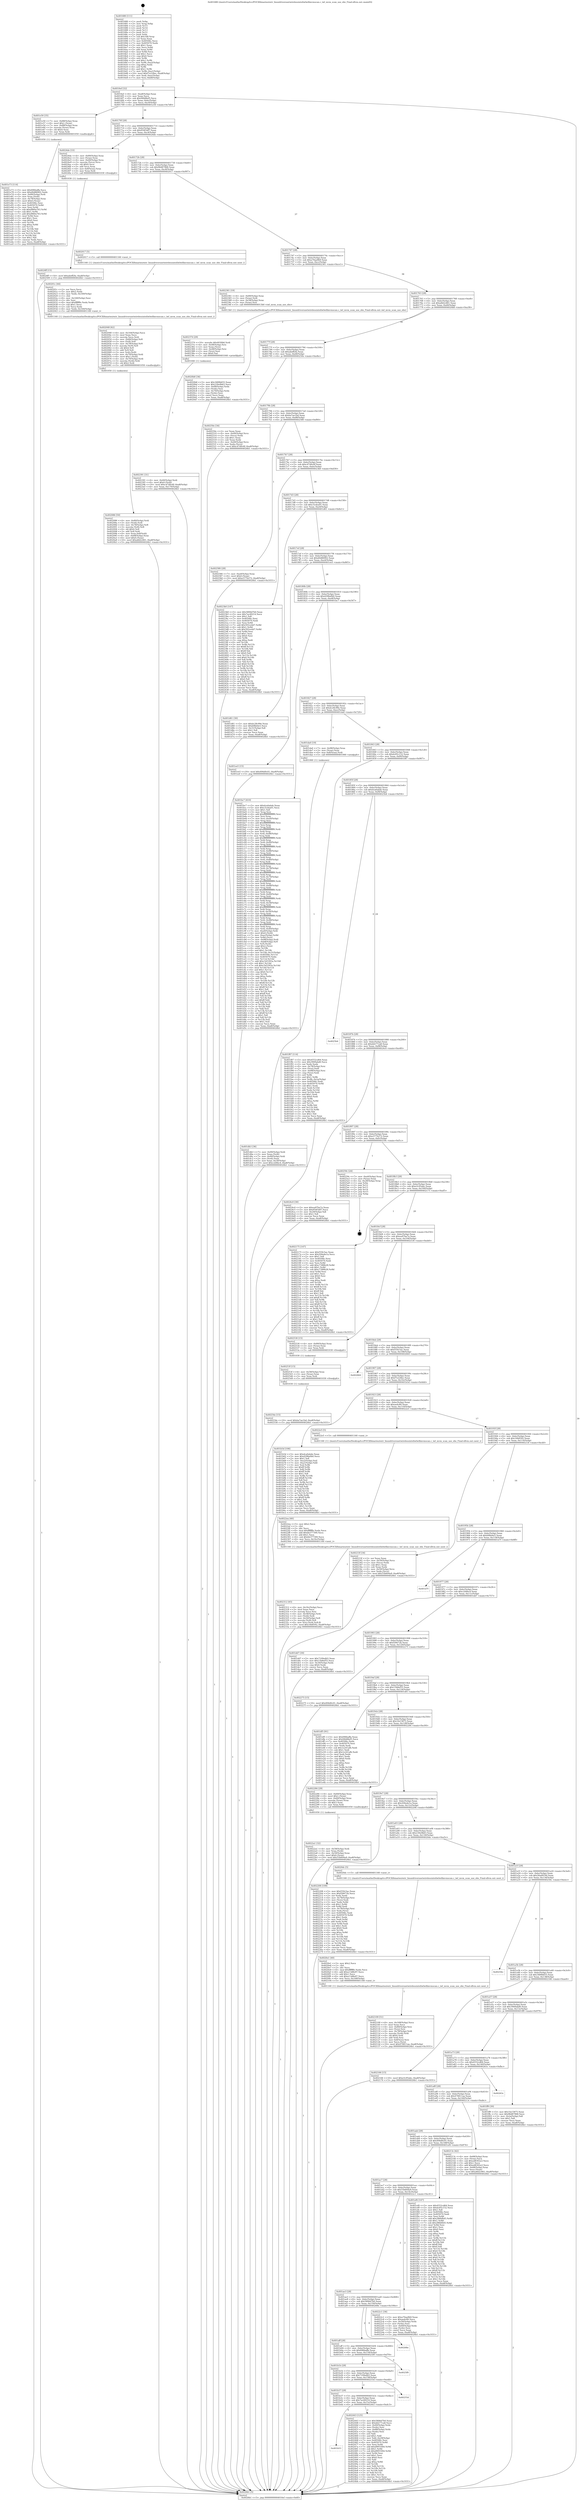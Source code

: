 digraph "0x401680" {
  label = "0x401680 (/mnt/c/Users/mathe/Desktop/tcc/POCII/binaries/extr_linuxdriversnetwirelessinteliwlwifimvmscan.c_iwl_mvm_scan_use_ebs_Final-ollvm.out::main(0))"
  labelloc = "t"
  node[shape=record]

  Entry [label="",width=0.3,height=0.3,shape=circle,fillcolor=black,style=filled]
  "0x4016ef" [label="{
     0x4016ef [32]\l
     | [instrs]\l
     &nbsp;&nbsp;0x4016ef \<+6\>: mov -0xa8(%rbp),%eax\l
     &nbsp;&nbsp;0x4016f5 \<+2\>: mov %eax,%ecx\l
     &nbsp;&nbsp;0x4016f7 \<+6\>: sub $0x94b88ef5,%ecx\l
     &nbsp;&nbsp;0x4016fd \<+6\>: mov %eax,-0xbc(%rbp)\l
     &nbsp;&nbsp;0x401703 \<+6\>: mov %ecx,-0xc0(%rbp)\l
     &nbsp;&nbsp;0x401709 \<+6\>: je 0000000000401e50 \<main+0x7d0\>\l
  }"]
  "0x401e50" [label="{
     0x401e50 [35]\l
     | [instrs]\l
     &nbsp;&nbsp;0x401e50 \<+7\>: mov -0x88(%rbp),%rax\l
     &nbsp;&nbsp;0x401e57 \<+6\>: movl $0x1,(%rax)\l
     &nbsp;&nbsp;0x401e5d \<+7\>: mov -0x88(%rbp),%rax\l
     &nbsp;&nbsp;0x401e64 \<+3\>: movslq (%rax),%rax\l
     &nbsp;&nbsp;0x401e67 \<+4\>: shl $0x4,%rax\l
     &nbsp;&nbsp;0x401e6b \<+3\>: mov %rax,%rdi\l
     &nbsp;&nbsp;0x401e6e \<+5\>: call 0000000000401050 \<malloc@plt\>\l
     | [calls]\l
     &nbsp;&nbsp;0x401050 \{1\} (unknown)\l
  }"]
  "0x40170f" [label="{
     0x40170f [28]\l
     | [instrs]\l
     &nbsp;&nbsp;0x40170f \<+5\>: jmp 0000000000401714 \<main+0x94\>\l
     &nbsp;&nbsp;0x401714 \<+6\>: mov -0xbc(%rbp),%eax\l
     &nbsp;&nbsp;0x40171a \<+5\>: sub $0x954f3df7,%eax\l
     &nbsp;&nbsp;0x40171f \<+6\>: mov %eax,-0xc4(%rbp)\l
     &nbsp;&nbsp;0x401725 \<+6\>: je 00000000004024de \<main+0xe5e\>\l
  }"]
  Exit [label="",width=0.3,height=0.3,shape=circle,fillcolor=black,style=filled,peripheries=2]
  "0x4024de" [label="{
     0x4024de [33]\l
     | [instrs]\l
     &nbsp;&nbsp;0x4024de \<+4\>: mov -0x80(%rbp),%rax\l
     &nbsp;&nbsp;0x4024e2 \<+3\>: mov (%rax),%rax\l
     &nbsp;&nbsp;0x4024e5 \<+4\>: mov -0x40(%rbp),%rcx\l
     &nbsp;&nbsp;0x4024e9 \<+3\>: movslq (%rcx),%rcx\l
     &nbsp;&nbsp;0x4024ec \<+4\>: shl $0x4,%rcx\l
     &nbsp;&nbsp;0x4024f0 \<+3\>: add %rcx,%rax\l
     &nbsp;&nbsp;0x4024f3 \<+4\>: mov 0x8(%rax),%rax\l
     &nbsp;&nbsp;0x4024f7 \<+3\>: mov %rax,%rdi\l
     &nbsp;&nbsp;0x4024fa \<+5\>: call 0000000000401030 \<free@plt\>\l
     | [calls]\l
     &nbsp;&nbsp;0x401030 \{1\} (unknown)\l
  }"]
  "0x40172b" [label="{
     0x40172b [28]\l
     | [instrs]\l
     &nbsp;&nbsp;0x40172b \<+5\>: jmp 0000000000401730 \<main+0xb0\>\l
     &nbsp;&nbsp;0x401730 \<+6\>: mov -0xbc(%rbp),%eax\l
     &nbsp;&nbsp;0x401736 \<+5\>: sub $0x96d87968,%eax\l
     &nbsp;&nbsp;0x40173b \<+6\>: mov %eax,-0xc8(%rbp)\l
     &nbsp;&nbsp;0x401741 \<+6\>: je 0000000000402017 \<main+0x997\>\l
  }"]
  "0x40254e" [label="{
     0x40254e [15]\l
     | [instrs]\l
     &nbsp;&nbsp;0x40254e \<+10\>: movl $0xba7ae1bd,-0xa8(%rbp)\l
     &nbsp;&nbsp;0x402558 \<+5\>: jmp 00000000004026b1 \<main+0x1031\>\l
  }"]
  "0x402017" [label="{
     0x402017 [5]\l
     | [instrs]\l
     &nbsp;&nbsp;0x402017 \<+5\>: call 0000000000401160 \<next_i\>\l
     | [calls]\l
     &nbsp;&nbsp;0x401160 \{1\} (/mnt/c/Users/mathe/Desktop/tcc/POCII/binaries/extr_linuxdriversnetwirelessinteliwlwifimvmscan.c_iwl_mvm_scan_use_ebs_Final-ollvm.out::next_i)\l
  }"]
  "0x401747" [label="{
     0x401747 [28]\l
     | [instrs]\l
     &nbsp;&nbsp;0x401747 \<+5\>: jmp 000000000040174c \<main+0xcc\>\l
     &nbsp;&nbsp;0x40174c \<+6\>: mov -0xbc(%rbp),%eax\l
     &nbsp;&nbsp;0x401752 \<+5\>: sub $0xa70aa9b9,%eax\l
     &nbsp;&nbsp;0x401757 \<+6\>: mov %eax,-0xcc(%rbp)\l
     &nbsp;&nbsp;0x40175d \<+6\>: je 0000000000402361 \<main+0xce1\>\l
  }"]
  "0x40253f" [label="{
     0x40253f [15]\l
     | [instrs]\l
     &nbsp;&nbsp;0x40253f \<+4\>: mov -0x58(%rbp),%rax\l
     &nbsp;&nbsp;0x402543 \<+3\>: mov (%rax),%rax\l
     &nbsp;&nbsp;0x402546 \<+3\>: mov %rax,%rdi\l
     &nbsp;&nbsp;0x402549 \<+5\>: call 0000000000401030 \<free@plt\>\l
     | [calls]\l
     &nbsp;&nbsp;0x401030 \{1\} (unknown)\l
  }"]
  "0x402361" [label="{
     0x402361 [19]\l
     | [instrs]\l
     &nbsp;&nbsp;0x402361 \<+4\>: mov -0x80(%rbp),%rax\l
     &nbsp;&nbsp;0x402365 \<+3\>: mov (%rax),%rdi\l
     &nbsp;&nbsp;0x402368 \<+4\>: mov -0x58(%rbp),%rax\l
     &nbsp;&nbsp;0x40236c \<+3\>: mov (%rax),%rsi\l
     &nbsp;&nbsp;0x40236f \<+5\>: call 00000000004013b0 \<iwl_mvm_scan_use_ebs\>\l
     | [calls]\l
     &nbsp;&nbsp;0x4013b0 \{1\} (/mnt/c/Users/mathe/Desktop/tcc/POCII/binaries/extr_linuxdriversnetwirelessinteliwlwifimvmscan.c_iwl_mvm_scan_use_ebs_Final-ollvm.out::iwl_mvm_scan_use_ebs)\l
  }"]
  "0x401763" [label="{
     0x401763 [28]\l
     | [instrs]\l
     &nbsp;&nbsp;0x401763 \<+5\>: jmp 0000000000401768 \<main+0xe8\>\l
     &nbsp;&nbsp;0x401768 \<+6\>: mov -0xbc(%rbp),%eax\l
     &nbsp;&nbsp;0x40176e \<+5\>: sub $0xa8d2c661,%eax\l
     &nbsp;&nbsp;0x401773 \<+6\>: mov %eax,-0xd0(%rbp)\l
     &nbsp;&nbsp;0x401779 \<+6\>: je 00000000004020b8 \<main+0xa38\>\l
  }"]
  "0x4024ff" [label="{
     0x4024ff [15]\l
     | [instrs]\l
     &nbsp;&nbsp;0x4024ff \<+10\>: movl $0xabeff2fa,-0xa8(%rbp)\l
     &nbsp;&nbsp;0x402509 \<+5\>: jmp 00000000004026b1 \<main+0x1031\>\l
  }"]
  "0x4020b8" [label="{
     0x4020b8 [36]\l
     | [instrs]\l
     &nbsp;&nbsp;0x4020b8 \<+5\>: mov $0x3489b655,%eax\l
     &nbsp;&nbsp;0x4020bd \<+5\>: mov $0x230e9b63,%ecx\l
     &nbsp;&nbsp;0x4020c2 \<+4\>: mov -0x68(%rbp),%rdx\l
     &nbsp;&nbsp;0x4020c6 \<+2\>: mov (%rdx),%esi\l
     &nbsp;&nbsp;0x4020c8 \<+4\>: mov -0x70(%rbp),%rdx\l
     &nbsp;&nbsp;0x4020cc \<+2\>: cmp (%rdx),%esi\l
     &nbsp;&nbsp;0x4020ce \<+3\>: cmovl %ecx,%eax\l
     &nbsp;&nbsp;0x4020d1 \<+6\>: mov %eax,-0xa8(%rbp)\l
     &nbsp;&nbsp;0x4020d7 \<+5\>: jmp 00000000004026b1 \<main+0x1031\>\l
  }"]
  "0x40177f" [label="{
     0x40177f [28]\l
     | [instrs]\l
     &nbsp;&nbsp;0x40177f \<+5\>: jmp 0000000000401784 \<main+0x104\>\l
     &nbsp;&nbsp;0x401784 \<+6\>: mov -0xbc(%rbp),%eax\l
     &nbsp;&nbsp;0x40178a \<+5\>: sub $0xabeff2fa,%eax\l
     &nbsp;&nbsp;0x40178f \<+6\>: mov %eax,-0xd4(%rbp)\l
     &nbsp;&nbsp;0x401795 \<+6\>: je 000000000040250e \<main+0xe8e\>\l
  }"]
  "0x401b53" [label="{
     0x401b53\l
  }", style=dashed]
  "0x40250e" [label="{
     0x40250e [34]\l
     | [instrs]\l
     &nbsp;&nbsp;0x40250e \<+2\>: xor %eax,%eax\l
     &nbsp;&nbsp;0x402510 \<+4\>: mov -0x40(%rbp),%rcx\l
     &nbsp;&nbsp;0x402514 \<+2\>: mov (%rcx),%edx\l
     &nbsp;&nbsp;0x402516 \<+3\>: sub $0x1,%eax\l
     &nbsp;&nbsp;0x402519 \<+2\>: sub %eax,%edx\l
     &nbsp;&nbsp;0x40251b \<+4\>: mov -0x40(%rbp),%rcx\l
     &nbsp;&nbsp;0x40251f \<+2\>: mov %edx,(%rcx)\l
     &nbsp;&nbsp;0x402521 \<+10\>: movl $0xc47d0c6f,-0xa8(%rbp)\l
     &nbsp;&nbsp;0x40252b \<+5\>: jmp 00000000004026b1 \<main+0x1031\>\l
  }"]
  "0x40179b" [label="{
     0x40179b [28]\l
     | [instrs]\l
     &nbsp;&nbsp;0x40179b \<+5\>: jmp 00000000004017a0 \<main+0x120\>\l
     &nbsp;&nbsp;0x4017a0 \<+6\>: mov -0xbc(%rbp),%eax\l
     &nbsp;&nbsp;0x4017a6 \<+5\>: sub $0xba7ae1bd,%eax\l
     &nbsp;&nbsp;0x4017ab \<+6\>: mov %eax,-0xd8(%rbp)\l
     &nbsp;&nbsp;0x4017b1 \<+6\>: je 0000000000402580 \<main+0xf00\>\l
  }"]
  "0x402443" [label="{
     0x402443 [125]\l
     | [instrs]\l
     &nbsp;&nbsp;0x402443 \<+5\>: mov $0x5806d7b0,%eax\l
     &nbsp;&nbsp;0x402448 \<+5\>: mov $0xdd277ca8,%ecx\l
     &nbsp;&nbsp;0x40244d \<+4\>: mov -0x40(%rbp),%rdx\l
     &nbsp;&nbsp;0x402451 \<+2\>: mov (%rdx),%esi\l
     &nbsp;&nbsp;0x402453 \<+7\>: mov -0x88(%rbp),%rdx\l
     &nbsp;&nbsp;0x40245a \<+2\>: cmp (%rdx),%esi\l
     &nbsp;&nbsp;0x40245c \<+4\>: setl %dil\l
     &nbsp;&nbsp;0x402460 \<+4\>: and $0x1,%dil\l
     &nbsp;&nbsp;0x402464 \<+4\>: mov %dil,-0x29(%rbp)\l
     &nbsp;&nbsp;0x402468 \<+7\>: mov 0x40506c,%esi\l
     &nbsp;&nbsp;0x40246f \<+8\>: mov 0x405070,%r8d\l
     &nbsp;&nbsp;0x402477 \<+3\>: mov %esi,%r9d\l
     &nbsp;&nbsp;0x40247a \<+7\>: add $0xd9955f44,%r9d\l
     &nbsp;&nbsp;0x402481 \<+4\>: sub $0x1,%r9d\l
     &nbsp;&nbsp;0x402485 \<+7\>: sub $0xd9955f44,%r9d\l
     &nbsp;&nbsp;0x40248c \<+4\>: imul %r9d,%esi\l
     &nbsp;&nbsp;0x402490 \<+3\>: and $0x1,%esi\l
     &nbsp;&nbsp;0x402493 \<+3\>: cmp $0x0,%esi\l
     &nbsp;&nbsp;0x402496 \<+4\>: sete %dil\l
     &nbsp;&nbsp;0x40249a \<+4\>: cmp $0xa,%r8d\l
     &nbsp;&nbsp;0x40249e \<+4\>: setl %r10b\l
     &nbsp;&nbsp;0x4024a2 \<+3\>: mov %dil,%r11b\l
     &nbsp;&nbsp;0x4024a5 \<+3\>: and %r10b,%r11b\l
     &nbsp;&nbsp;0x4024a8 \<+3\>: xor %r10b,%dil\l
     &nbsp;&nbsp;0x4024ab \<+3\>: or %dil,%r11b\l
     &nbsp;&nbsp;0x4024ae \<+4\>: test $0x1,%r11b\l
     &nbsp;&nbsp;0x4024b2 \<+3\>: cmovne %ecx,%eax\l
     &nbsp;&nbsp;0x4024b5 \<+6\>: mov %eax,-0xa8(%rbp)\l
     &nbsp;&nbsp;0x4024bb \<+5\>: jmp 00000000004026b1 \<main+0x1031\>\l
  }"]
  "0x402580" [label="{
     0x402580 [28]\l
     | [instrs]\l
     &nbsp;&nbsp;0x402580 \<+7\>: mov -0xa0(%rbp),%rax\l
     &nbsp;&nbsp;0x402587 \<+6\>: movl $0x0,(%rax)\l
     &nbsp;&nbsp;0x40258d \<+10\>: movl $0xe577b272,-0xa8(%rbp)\l
     &nbsp;&nbsp;0x402597 \<+5\>: jmp 00000000004026b1 \<main+0x1031\>\l
  }"]
  "0x4017b7" [label="{
     0x4017b7 [28]\l
     | [instrs]\l
     &nbsp;&nbsp;0x4017b7 \<+5\>: jmp 00000000004017bc \<main+0x13c\>\l
     &nbsp;&nbsp;0x4017bc \<+6\>: mov -0xbc(%rbp),%eax\l
     &nbsp;&nbsp;0x4017c2 \<+5\>: sub $0xc47d0c6f,%eax\l
     &nbsp;&nbsp;0x4017c7 \<+6\>: mov %eax,-0xdc(%rbp)\l
     &nbsp;&nbsp;0x4017cd \<+6\>: je 00000000004023b0 \<main+0xd30\>\l
  }"]
  "0x401b37" [label="{
     0x401b37 [28]\l
     | [instrs]\l
     &nbsp;&nbsp;0x401b37 \<+5\>: jmp 0000000000401b3c \<main+0x4bc\>\l
     &nbsp;&nbsp;0x401b3c \<+6\>: mov -0xbc(%rbp),%eax\l
     &nbsp;&nbsp;0x401b42 \<+5\>: sub $0x7ac49214,%eax\l
     &nbsp;&nbsp;0x401b47 \<+6\>: mov %eax,-0x15c(%rbp)\l
     &nbsp;&nbsp;0x401b4d \<+6\>: je 0000000000402443 \<main+0xdc3\>\l
  }"]
  "0x4023b0" [label="{
     0x4023b0 [147]\l
     | [instrs]\l
     &nbsp;&nbsp;0x4023b0 \<+5\>: mov $0x5806d7b0,%eax\l
     &nbsp;&nbsp;0x4023b5 \<+5\>: mov $0x7ac49214,%ecx\l
     &nbsp;&nbsp;0x4023ba \<+2\>: mov $0x1,%dl\l
     &nbsp;&nbsp;0x4023bc \<+7\>: mov 0x40506c,%esi\l
     &nbsp;&nbsp;0x4023c3 \<+7\>: mov 0x405070,%edi\l
     &nbsp;&nbsp;0x4023ca \<+3\>: mov %esi,%r8d\l
     &nbsp;&nbsp;0x4023cd \<+7\>: add $0x593ce4d7,%r8d\l
     &nbsp;&nbsp;0x4023d4 \<+4\>: sub $0x1,%r8d\l
     &nbsp;&nbsp;0x4023d8 \<+7\>: sub $0x593ce4d7,%r8d\l
     &nbsp;&nbsp;0x4023df \<+4\>: imul %r8d,%esi\l
     &nbsp;&nbsp;0x4023e3 \<+3\>: and $0x1,%esi\l
     &nbsp;&nbsp;0x4023e6 \<+3\>: cmp $0x0,%esi\l
     &nbsp;&nbsp;0x4023e9 \<+4\>: sete %r9b\l
     &nbsp;&nbsp;0x4023ed \<+3\>: cmp $0xa,%edi\l
     &nbsp;&nbsp;0x4023f0 \<+4\>: setl %r10b\l
     &nbsp;&nbsp;0x4023f4 \<+3\>: mov %r9b,%r11b\l
     &nbsp;&nbsp;0x4023f7 \<+4\>: xor $0xff,%r11b\l
     &nbsp;&nbsp;0x4023fb \<+3\>: mov %r10b,%bl\l
     &nbsp;&nbsp;0x4023fe \<+3\>: xor $0xff,%bl\l
     &nbsp;&nbsp;0x402401 \<+3\>: xor $0x0,%dl\l
     &nbsp;&nbsp;0x402404 \<+3\>: mov %r11b,%r14b\l
     &nbsp;&nbsp;0x402407 \<+4\>: and $0x0,%r14b\l
     &nbsp;&nbsp;0x40240b \<+3\>: and %dl,%r9b\l
     &nbsp;&nbsp;0x40240e \<+3\>: mov %bl,%r15b\l
     &nbsp;&nbsp;0x402411 \<+4\>: and $0x0,%r15b\l
     &nbsp;&nbsp;0x402415 \<+3\>: and %dl,%r10b\l
     &nbsp;&nbsp;0x402418 \<+3\>: or %r9b,%r14b\l
     &nbsp;&nbsp;0x40241b \<+3\>: or %r10b,%r15b\l
     &nbsp;&nbsp;0x40241e \<+3\>: xor %r15b,%r14b\l
     &nbsp;&nbsp;0x402421 \<+3\>: or %bl,%r11b\l
     &nbsp;&nbsp;0x402424 \<+4\>: xor $0xff,%r11b\l
     &nbsp;&nbsp;0x402428 \<+3\>: or $0x0,%dl\l
     &nbsp;&nbsp;0x40242b \<+3\>: and %dl,%r11b\l
     &nbsp;&nbsp;0x40242e \<+3\>: or %r11b,%r14b\l
     &nbsp;&nbsp;0x402431 \<+4\>: test $0x1,%r14b\l
     &nbsp;&nbsp;0x402435 \<+3\>: cmovne %ecx,%eax\l
     &nbsp;&nbsp;0x402438 \<+6\>: mov %eax,-0xa8(%rbp)\l
     &nbsp;&nbsp;0x40243e \<+5\>: jmp 00000000004026b1 \<main+0x1031\>\l
  }"]
  "0x4017d3" [label="{
     0x4017d3 [28]\l
     | [instrs]\l
     &nbsp;&nbsp;0x4017d3 \<+5\>: jmp 00000000004017d8 \<main+0x158\>\l
     &nbsp;&nbsp;0x4017d8 \<+6\>: mov -0xbc(%rbp),%eax\l
     &nbsp;&nbsp;0x4017de \<+5\>: sub $0xc5cdea01,%eax\l
     &nbsp;&nbsp;0x4017e3 \<+6\>: mov %eax,-0xe0(%rbp)\l
     &nbsp;&nbsp;0x4017e9 \<+6\>: je 0000000000401d61 \<main+0x6e1\>\l
  }"]
  "0x40255d" [label="{
     0x40255d\l
  }", style=dashed]
  "0x401d61" [label="{
     0x401d61 [30]\l
     | [instrs]\l
     &nbsp;&nbsp;0x401d61 \<+5\>: mov $0xdc28c99e,%eax\l
     &nbsp;&nbsp;0x401d66 \<+5\>: mov $0xb9bb4e5,%ecx\l
     &nbsp;&nbsp;0x401d6b \<+3\>: mov -0x31(%rbp),%dl\l
     &nbsp;&nbsp;0x401d6e \<+3\>: test $0x1,%dl\l
     &nbsp;&nbsp;0x401d71 \<+3\>: cmovne %ecx,%eax\l
     &nbsp;&nbsp;0x401d74 \<+6\>: mov %eax,-0xa8(%rbp)\l
     &nbsp;&nbsp;0x401d7a \<+5\>: jmp 00000000004026b1 \<main+0x1031\>\l
  }"]
  "0x4017ef" [label="{
     0x4017ef [28]\l
     | [instrs]\l
     &nbsp;&nbsp;0x4017ef \<+5\>: jmp 00000000004017f4 \<main+0x174\>\l
     &nbsp;&nbsp;0x4017f4 \<+6\>: mov -0xbc(%rbp),%eax\l
     &nbsp;&nbsp;0x4017fa \<+5\>: sub $0xd0d86902,%eax\l
     &nbsp;&nbsp;0x4017ff \<+6\>: mov %eax,-0xe4(%rbp)\l
     &nbsp;&nbsp;0x401805 \<+6\>: je 0000000000401ee5 \<main+0x865\>\l
  }"]
  "0x401b1b" [label="{
     0x401b1b [28]\l
     | [instrs]\l
     &nbsp;&nbsp;0x401b1b \<+5\>: jmp 0000000000401b20 \<main+0x4a0\>\l
     &nbsp;&nbsp;0x401b20 \<+6\>: mov -0xbc(%rbp),%eax\l
     &nbsp;&nbsp;0x401b26 \<+5\>: sub $0x7109a4b5,%eax\l
     &nbsp;&nbsp;0x401b2b \<+6\>: mov %eax,-0x158(%rbp)\l
     &nbsp;&nbsp;0x401b31 \<+6\>: je 000000000040255d \<main+0xedd\>\l
  }"]
  "0x401ee5" [label="{
     0x401ee5 [15]\l
     | [instrs]\l
     &nbsp;&nbsp;0x401ee5 \<+10\>: movl $0x494d0c01,-0xa8(%rbp)\l
     &nbsp;&nbsp;0x401eef \<+5\>: jmp 00000000004026b1 \<main+0x1031\>\l
  }"]
  "0x40180b" [label="{
     0x40180b [28]\l
     | [instrs]\l
     &nbsp;&nbsp;0x40180b \<+5\>: jmp 0000000000401810 \<main+0x190\>\l
     &nbsp;&nbsp;0x401810 \<+6\>: mov -0xbc(%rbp),%eax\l
     &nbsp;&nbsp;0x401816 \<+5\>: sub $0xd298a0b0,%eax\l
     &nbsp;&nbsp;0x40181b \<+6\>: mov %eax,-0xe8(%rbp)\l
     &nbsp;&nbsp;0x401821 \<+6\>: je 0000000000401bc7 \<main+0x547\>\l
  }"]
  "0x4025f9" [label="{
     0x4025f9\l
  }", style=dashed]
  "0x401bc7" [label="{
     0x401bc7 [410]\l
     | [instrs]\l
     &nbsp;&nbsp;0x401bc7 \<+5\>: mov $0xdca0abde,%eax\l
     &nbsp;&nbsp;0x401bcc \<+5\>: mov $0xc5cdea01,%ecx\l
     &nbsp;&nbsp;0x401bd1 \<+2\>: mov $0x1,%dl\l
     &nbsp;&nbsp;0x401bd3 \<+3\>: mov %rsp,%rsi\l
     &nbsp;&nbsp;0x401bd6 \<+4\>: add $0xfffffffffffffff0,%rsi\l
     &nbsp;&nbsp;0x401bda \<+3\>: mov %rsi,%rsp\l
     &nbsp;&nbsp;0x401bdd \<+7\>: mov %rsi,-0xa0(%rbp)\l
     &nbsp;&nbsp;0x401be4 \<+3\>: mov %rsp,%rsi\l
     &nbsp;&nbsp;0x401be7 \<+4\>: add $0xfffffffffffffff0,%rsi\l
     &nbsp;&nbsp;0x401beb \<+3\>: mov %rsi,%rsp\l
     &nbsp;&nbsp;0x401bee \<+3\>: mov %rsp,%rdi\l
     &nbsp;&nbsp;0x401bf1 \<+4\>: add $0xfffffffffffffff0,%rdi\l
     &nbsp;&nbsp;0x401bf5 \<+3\>: mov %rdi,%rsp\l
     &nbsp;&nbsp;0x401bf8 \<+7\>: mov %rdi,-0x98(%rbp)\l
     &nbsp;&nbsp;0x401bff \<+3\>: mov %rsp,%rdi\l
     &nbsp;&nbsp;0x401c02 \<+4\>: add $0xfffffffffffffff0,%rdi\l
     &nbsp;&nbsp;0x401c06 \<+3\>: mov %rdi,%rsp\l
     &nbsp;&nbsp;0x401c09 \<+7\>: mov %rdi,-0x90(%rbp)\l
     &nbsp;&nbsp;0x401c10 \<+3\>: mov %rsp,%rdi\l
     &nbsp;&nbsp;0x401c13 \<+4\>: add $0xfffffffffffffff0,%rdi\l
     &nbsp;&nbsp;0x401c17 \<+3\>: mov %rdi,%rsp\l
     &nbsp;&nbsp;0x401c1a \<+7\>: mov %rdi,-0x88(%rbp)\l
     &nbsp;&nbsp;0x401c21 \<+3\>: mov %rsp,%rdi\l
     &nbsp;&nbsp;0x401c24 \<+4\>: add $0xfffffffffffffff0,%rdi\l
     &nbsp;&nbsp;0x401c28 \<+3\>: mov %rdi,%rsp\l
     &nbsp;&nbsp;0x401c2b \<+4\>: mov %rdi,-0x80(%rbp)\l
     &nbsp;&nbsp;0x401c2f \<+3\>: mov %rsp,%rdi\l
     &nbsp;&nbsp;0x401c32 \<+4\>: add $0xfffffffffffffff0,%rdi\l
     &nbsp;&nbsp;0x401c36 \<+3\>: mov %rdi,%rsp\l
     &nbsp;&nbsp;0x401c39 \<+4\>: mov %rdi,-0x78(%rbp)\l
     &nbsp;&nbsp;0x401c3d \<+3\>: mov %rsp,%rdi\l
     &nbsp;&nbsp;0x401c40 \<+4\>: add $0xfffffffffffffff0,%rdi\l
     &nbsp;&nbsp;0x401c44 \<+3\>: mov %rdi,%rsp\l
     &nbsp;&nbsp;0x401c47 \<+4\>: mov %rdi,-0x70(%rbp)\l
     &nbsp;&nbsp;0x401c4b \<+3\>: mov %rsp,%rdi\l
     &nbsp;&nbsp;0x401c4e \<+4\>: add $0xfffffffffffffff0,%rdi\l
     &nbsp;&nbsp;0x401c52 \<+3\>: mov %rdi,%rsp\l
     &nbsp;&nbsp;0x401c55 \<+4\>: mov %rdi,-0x68(%rbp)\l
     &nbsp;&nbsp;0x401c59 \<+3\>: mov %rsp,%rdi\l
     &nbsp;&nbsp;0x401c5c \<+4\>: add $0xfffffffffffffff0,%rdi\l
     &nbsp;&nbsp;0x401c60 \<+3\>: mov %rdi,%rsp\l
     &nbsp;&nbsp;0x401c63 \<+4\>: mov %rdi,-0x60(%rbp)\l
     &nbsp;&nbsp;0x401c67 \<+3\>: mov %rsp,%rdi\l
     &nbsp;&nbsp;0x401c6a \<+4\>: add $0xfffffffffffffff0,%rdi\l
     &nbsp;&nbsp;0x401c6e \<+3\>: mov %rdi,%rsp\l
     &nbsp;&nbsp;0x401c71 \<+4\>: mov %rdi,-0x58(%rbp)\l
     &nbsp;&nbsp;0x401c75 \<+3\>: mov %rsp,%rdi\l
     &nbsp;&nbsp;0x401c78 \<+4\>: add $0xfffffffffffffff0,%rdi\l
     &nbsp;&nbsp;0x401c7c \<+3\>: mov %rdi,%rsp\l
     &nbsp;&nbsp;0x401c7f \<+4\>: mov %rdi,-0x50(%rbp)\l
     &nbsp;&nbsp;0x401c83 \<+3\>: mov %rsp,%rdi\l
     &nbsp;&nbsp;0x401c86 \<+4\>: add $0xfffffffffffffff0,%rdi\l
     &nbsp;&nbsp;0x401c8a \<+3\>: mov %rdi,%rsp\l
     &nbsp;&nbsp;0x401c8d \<+4\>: mov %rdi,-0x48(%rbp)\l
     &nbsp;&nbsp;0x401c91 \<+3\>: mov %rsp,%rdi\l
     &nbsp;&nbsp;0x401c94 \<+4\>: add $0xfffffffffffffff0,%rdi\l
     &nbsp;&nbsp;0x401c98 \<+3\>: mov %rdi,%rsp\l
     &nbsp;&nbsp;0x401c9b \<+4\>: mov %rdi,-0x40(%rbp)\l
     &nbsp;&nbsp;0x401c9f \<+7\>: mov -0xa0(%rbp),%rdi\l
     &nbsp;&nbsp;0x401ca6 \<+6\>: movl $0x0,(%rdi)\l
     &nbsp;&nbsp;0x401cac \<+7\>: mov -0xac(%rbp),%r8d\l
     &nbsp;&nbsp;0x401cb3 \<+3\>: mov %r8d,(%rsi)\l
     &nbsp;&nbsp;0x401cb6 \<+7\>: mov -0x98(%rbp),%rdi\l
     &nbsp;&nbsp;0x401cbd \<+7\>: mov -0xb8(%rbp),%r9\l
     &nbsp;&nbsp;0x401cc4 \<+3\>: mov %r9,(%rdi)\l
     &nbsp;&nbsp;0x401cc7 \<+3\>: cmpl $0x2,(%rsi)\l
     &nbsp;&nbsp;0x401cca \<+4\>: setne %r10b\l
     &nbsp;&nbsp;0x401cce \<+4\>: and $0x1,%r10b\l
     &nbsp;&nbsp;0x401cd2 \<+4\>: mov %r10b,-0x31(%rbp)\l
     &nbsp;&nbsp;0x401cd6 \<+8\>: mov 0x40506c,%r11d\l
     &nbsp;&nbsp;0x401cde \<+7\>: mov 0x405070,%ebx\l
     &nbsp;&nbsp;0x401ce5 \<+3\>: mov %r11d,%r14d\l
     &nbsp;&nbsp;0x401ce8 \<+7\>: add $0xc5d3393a,%r14d\l
     &nbsp;&nbsp;0x401cef \<+4\>: sub $0x1,%r14d\l
     &nbsp;&nbsp;0x401cf3 \<+7\>: sub $0xc5d3393a,%r14d\l
     &nbsp;&nbsp;0x401cfa \<+4\>: imul %r14d,%r11d\l
     &nbsp;&nbsp;0x401cfe \<+4\>: and $0x1,%r11d\l
     &nbsp;&nbsp;0x401d02 \<+4\>: cmp $0x0,%r11d\l
     &nbsp;&nbsp;0x401d06 \<+4\>: sete %r10b\l
     &nbsp;&nbsp;0x401d0a \<+3\>: cmp $0xa,%ebx\l
     &nbsp;&nbsp;0x401d0d \<+4\>: setl %r15b\l
     &nbsp;&nbsp;0x401d11 \<+3\>: mov %r10b,%r12b\l
     &nbsp;&nbsp;0x401d14 \<+4\>: xor $0xff,%r12b\l
     &nbsp;&nbsp;0x401d18 \<+3\>: mov %r15b,%r13b\l
     &nbsp;&nbsp;0x401d1b \<+4\>: xor $0xff,%r13b\l
     &nbsp;&nbsp;0x401d1f \<+3\>: xor $0x1,%dl\l
     &nbsp;&nbsp;0x401d22 \<+3\>: mov %r12b,%sil\l
     &nbsp;&nbsp;0x401d25 \<+4\>: and $0xff,%sil\l
     &nbsp;&nbsp;0x401d29 \<+3\>: and %dl,%r10b\l
     &nbsp;&nbsp;0x401d2c \<+3\>: mov %r13b,%dil\l
     &nbsp;&nbsp;0x401d2f \<+4\>: and $0xff,%dil\l
     &nbsp;&nbsp;0x401d33 \<+3\>: and %dl,%r15b\l
     &nbsp;&nbsp;0x401d36 \<+3\>: or %r10b,%sil\l
     &nbsp;&nbsp;0x401d39 \<+3\>: or %r15b,%dil\l
     &nbsp;&nbsp;0x401d3c \<+3\>: xor %dil,%sil\l
     &nbsp;&nbsp;0x401d3f \<+3\>: or %r13b,%r12b\l
     &nbsp;&nbsp;0x401d42 \<+4\>: xor $0xff,%r12b\l
     &nbsp;&nbsp;0x401d46 \<+3\>: or $0x1,%dl\l
     &nbsp;&nbsp;0x401d49 \<+3\>: and %dl,%r12b\l
     &nbsp;&nbsp;0x401d4c \<+3\>: or %r12b,%sil\l
     &nbsp;&nbsp;0x401d4f \<+4\>: test $0x1,%sil\l
     &nbsp;&nbsp;0x401d53 \<+3\>: cmovne %ecx,%eax\l
     &nbsp;&nbsp;0x401d56 \<+6\>: mov %eax,-0xa8(%rbp)\l
     &nbsp;&nbsp;0x401d5c \<+5\>: jmp 00000000004026b1 \<main+0x1031\>\l
  }"]
  "0x401827" [label="{
     0x401827 [28]\l
     | [instrs]\l
     &nbsp;&nbsp;0x401827 \<+5\>: jmp 000000000040182c \<main+0x1ac\>\l
     &nbsp;&nbsp;0x40182c \<+6\>: mov -0xbc(%rbp),%eax\l
     &nbsp;&nbsp;0x401832 \<+5\>: sub $0xdc28c99e,%eax\l
     &nbsp;&nbsp;0x401837 \<+6\>: mov %eax,-0xec(%rbp)\l
     &nbsp;&nbsp;0x40183d \<+6\>: je 0000000000401da0 \<main+0x720\>\l
  }"]
  "0x401aff" [label="{
     0x401aff [28]\l
     | [instrs]\l
     &nbsp;&nbsp;0x401aff \<+5\>: jmp 0000000000401b04 \<main+0x484\>\l
     &nbsp;&nbsp;0x401b04 \<+6\>: mov -0xbc(%rbp),%eax\l
     &nbsp;&nbsp;0x401b0a \<+5\>: sub $0x696baffa,%eax\l
     &nbsp;&nbsp;0x401b0f \<+6\>: mov %eax,-0x154(%rbp)\l
     &nbsp;&nbsp;0x401b15 \<+6\>: je 00000000004025f9 \<main+0xf79\>\l
  }"]
  "0x401da0" [label="{
     0x401da0 [19]\l
     | [instrs]\l
     &nbsp;&nbsp;0x401da0 \<+7\>: mov -0x98(%rbp),%rax\l
     &nbsp;&nbsp;0x401da7 \<+3\>: mov (%rax),%rax\l
     &nbsp;&nbsp;0x401daa \<+4\>: mov 0x8(%rax),%rdi\l
     &nbsp;&nbsp;0x401dae \<+5\>: call 0000000000401060 \<atoi@plt\>\l
     | [calls]\l
     &nbsp;&nbsp;0x401060 \{1\} (unknown)\l
  }"]
  "0x401843" [label="{
     0x401843 [28]\l
     | [instrs]\l
     &nbsp;&nbsp;0x401843 \<+5\>: jmp 0000000000401848 \<main+0x1c8\>\l
     &nbsp;&nbsp;0x401848 \<+6\>: mov -0xbc(%rbp),%eax\l
     &nbsp;&nbsp;0x40184e \<+5\>: sub $0xdc85c152,%eax\l
     &nbsp;&nbsp;0x401853 \<+6\>: mov %eax,-0xf0(%rbp)\l
     &nbsp;&nbsp;0x401859 \<+6\>: je 0000000000401f87 \<main+0x907\>\l
  }"]
  "0x40268e" [label="{
     0x40268e\l
  }", style=dashed]
  "0x401f87" [label="{
     0x401f87 [114]\l
     | [instrs]\l
     &nbsp;&nbsp;0x401f87 \<+5\>: mov $0x4552cd64,%eax\l
     &nbsp;&nbsp;0x401f8c \<+5\>: mov $0x3949abd0,%ecx\l
     &nbsp;&nbsp;0x401f91 \<+2\>: xor %edx,%edx\l
     &nbsp;&nbsp;0x401f93 \<+4\>: mov -0x78(%rbp),%rsi\l
     &nbsp;&nbsp;0x401f97 \<+2\>: mov (%rsi),%edi\l
     &nbsp;&nbsp;0x401f99 \<+7\>: mov -0x88(%rbp),%rsi\l
     &nbsp;&nbsp;0x401fa0 \<+2\>: cmp (%rsi),%edi\l
     &nbsp;&nbsp;0x401fa2 \<+4\>: setl %r8b\l
     &nbsp;&nbsp;0x401fa6 \<+4\>: and $0x1,%r8b\l
     &nbsp;&nbsp;0x401faa \<+4\>: mov %r8b,-0x2a(%rbp)\l
     &nbsp;&nbsp;0x401fae \<+7\>: mov 0x40506c,%edi\l
     &nbsp;&nbsp;0x401fb5 \<+8\>: mov 0x405070,%r9d\l
     &nbsp;&nbsp;0x401fbd \<+3\>: sub $0x1,%edx\l
     &nbsp;&nbsp;0x401fc0 \<+3\>: mov %edi,%r10d\l
     &nbsp;&nbsp;0x401fc3 \<+3\>: add %edx,%r10d\l
     &nbsp;&nbsp;0x401fc6 \<+4\>: imul %r10d,%edi\l
     &nbsp;&nbsp;0x401fca \<+3\>: and $0x1,%edi\l
     &nbsp;&nbsp;0x401fcd \<+3\>: cmp $0x0,%edi\l
     &nbsp;&nbsp;0x401fd0 \<+4\>: sete %r8b\l
     &nbsp;&nbsp;0x401fd4 \<+4\>: cmp $0xa,%r9d\l
     &nbsp;&nbsp;0x401fd8 \<+4\>: setl %r11b\l
     &nbsp;&nbsp;0x401fdc \<+3\>: mov %r8b,%bl\l
     &nbsp;&nbsp;0x401fdf \<+3\>: and %r11b,%bl\l
     &nbsp;&nbsp;0x401fe2 \<+3\>: xor %r11b,%r8b\l
     &nbsp;&nbsp;0x401fe5 \<+3\>: or %r8b,%bl\l
     &nbsp;&nbsp;0x401fe8 \<+3\>: test $0x1,%bl\l
     &nbsp;&nbsp;0x401feb \<+3\>: cmovne %ecx,%eax\l
     &nbsp;&nbsp;0x401fee \<+6\>: mov %eax,-0xa8(%rbp)\l
     &nbsp;&nbsp;0x401ff4 \<+5\>: jmp 00000000004026b1 \<main+0x1031\>\l
  }"]
  "0x40185f" [label="{
     0x40185f [28]\l
     | [instrs]\l
     &nbsp;&nbsp;0x40185f \<+5\>: jmp 0000000000401864 \<main+0x1e4\>\l
     &nbsp;&nbsp;0x401864 \<+6\>: mov -0xbc(%rbp),%eax\l
     &nbsp;&nbsp;0x40186a \<+5\>: sub $0xdca0abde,%eax\l
     &nbsp;&nbsp;0x40186f \<+6\>: mov %eax,-0xf4(%rbp)\l
     &nbsp;&nbsp;0x401875 \<+6\>: je 00000000004025b4 \<main+0xf34\>\l
  }"]
  "0x402391" [label="{
     0x402391 [31]\l
     | [instrs]\l
     &nbsp;&nbsp;0x402391 \<+4\>: mov -0x40(%rbp),%rdi\l
     &nbsp;&nbsp;0x402395 \<+6\>: movl $0x0,(%rdi)\l
     &nbsp;&nbsp;0x40239b \<+10\>: movl $0xc47d0c6f,-0xa8(%rbp)\l
     &nbsp;&nbsp;0x4023a5 \<+6\>: mov %eax,-0x170(%rbp)\l
     &nbsp;&nbsp;0x4023ab \<+5\>: jmp 00000000004026b1 \<main+0x1031\>\l
  }"]
  "0x4025b4" [label="{
     0x4025b4\l
  }", style=dashed]
  "0x40187b" [label="{
     0x40187b [28]\l
     | [instrs]\l
     &nbsp;&nbsp;0x40187b \<+5\>: jmp 0000000000401880 \<main+0x200\>\l
     &nbsp;&nbsp;0x401880 \<+6\>: mov -0xbc(%rbp),%eax\l
     &nbsp;&nbsp;0x401886 \<+5\>: sub $0xdd277ca8,%eax\l
     &nbsp;&nbsp;0x40188b \<+6\>: mov %eax,-0xf8(%rbp)\l
     &nbsp;&nbsp;0x401891 \<+6\>: je 00000000004024c0 \<main+0xe40\>\l
  }"]
  "0x402374" [label="{
     0x402374 [29]\l
     | [instrs]\l
     &nbsp;&nbsp;0x402374 \<+10\>: movabs $0x4030b6,%rdi\l
     &nbsp;&nbsp;0x40237e \<+4\>: mov -0x48(%rbp),%rsi\l
     &nbsp;&nbsp;0x402382 \<+2\>: mov %eax,(%rsi)\l
     &nbsp;&nbsp;0x402384 \<+4\>: mov -0x48(%rbp),%rsi\l
     &nbsp;&nbsp;0x402388 \<+2\>: mov (%rsi),%esi\l
     &nbsp;&nbsp;0x40238a \<+2\>: mov $0x0,%al\l
     &nbsp;&nbsp;0x40238c \<+5\>: call 0000000000401040 \<printf@plt\>\l
     | [calls]\l
     &nbsp;&nbsp;0x401040 \{1\} (unknown)\l
  }"]
  "0x4024c0" [label="{
     0x4024c0 [30]\l
     | [instrs]\l
     &nbsp;&nbsp;0x4024c0 \<+5\>: mov $0xea97ba7a,%eax\l
     &nbsp;&nbsp;0x4024c5 \<+5\>: mov $0x954f3df7,%ecx\l
     &nbsp;&nbsp;0x4024ca \<+3\>: mov -0x29(%rbp),%dl\l
     &nbsp;&nbsp;0x4024cd \<+3\>: test $0x1,%dl\l
     &nbsp;&nbsp;0x4024d0 \<+3\>: cmovne %ecx,%eax\l
     &nbsp;&nbsp;0x4024d3 \<+6\>: mov %eax,-0xa8(%rbp)\l
     &nbsp;&nbsp;0x4024d9 \<+5\>: jmp 00000000004026b1 \<main+0x1031\>\l
  }"]
  "0x401897" [label="{
     0x401897 [28]\l
     | [instrs]\l
     &nbsp;&nbsp;0x401897 \<+5\>: jmp 000000000040189c \<main+0x21c\>\l
     &nbsp;&nbsp;0x40189c \<+6\>: mov -0xbc(%rbp),%eax\l
     &nbsp;&nbsp;0x4018a2 \<+5\>: sub $0xe577b272,%eax\l
     &nbsp;&nbsp;0x4018a7 \<+6\>: mov %eax,-0xfc(%rbp)\l
     &nbsp;&nbsp;0x4018ad \<+6\>: je 000000000040259c \<main+0xf1c\>\l
  }"]
  "0x402312" [label="{
     0x402312 [45]\l
     | [instrs]\l
     &nbsp;&nbsp;0x402312 \<+6\>: mov -0x16c(%rbp),%ecx\l
     &nbsp;&nbsp;0x402318 \<+3\>: imul %eax,%ecx\l
     &nbsp;&nbsp;0x40231b \<+3\>: movslq %ecx,%rsi\l
     &nbsp;&nbsp;0x40231e \<+4\>: mov -0x58(%rbp),%rdi\l
     &nbsp;&nbsp;0x402322 \<+3\>: mov (%rdi),%rdi\l
     &nbsp;&nbsp;0x402325 \<+4\>: mov -0x50(%rbp),%r8\l
     &nbsp;&nbsp;0x402329 \<+3\>: movslq (%r8),%r8\l
     &nbsp;&nbsp;0x40232c \<+4\>: mov %rsi,(%rdi,%r8,8)\l
     &nbsp;&nbsp;0x402330 \<+10\>: movl $0x16b8592,-0xa8(%rbp)\l
     &nbsp;&nbsp;0x40233a \<+5\>: jmp 00000000004026b1 \<main+0x1031\>\l
  }"]
  "0x40259c" [label="{
     0x40259c [24]\l
     | [instrs]\l
     &nbsp;&nbsp;0x40259c \<+7\>: mov -0xa0(%rbp),%rax\l
     &nbsp;&nbsp;0x4025a3 \<+2\>: mov (%rax),%eax\l
     &nbsp;&nbsp;0x4025a5 \<+4\>: lea -0x28(%rbp),%rsp\l
     &nbsp;&nbsp;0x4025a9 \<+1\>: pop %rbx\l
     &nbsp;&nbsp;0x4025aa \<+2\>: pop %r12\l
     &nbsp;&nbsp;0x4025ac \<+2\>: pop %r13\l
     &nbsp;&nbsp;0x4025ae \<+2\>: pop %r14\l
     &nbsp;&nbsp;0x4025b0 \<+2\>: pop %r15\l
     &nbsp;&nbsp;0x4025b2 \<+1\>: pop %rbp\l
     &nbsp;&nbsp;0x4025b3 \<+1\>: ret\l
  }"]
  "0x4018b3" [label="{
     0x4018b3 [28]\l
     | [instrs]\l
     &nbsp;&nbsp;0x4018b3 \<+5\>: jmp 00000000004018b8 \<main+0x238\>\l
     &nbsp;&nbsp;0x4018b8 \<+6\>: mov -0xbc(%rbp),%eax\l
     &nbsp;&nbsp;0x4018be \<+5\>: sub $0xe5c95abc,%eax\l
     &nbsp;&nbsp;0x4018c3 \<+6\>: mov %eax,-0x100(%rbp)\l
     &nbsp;&nbsp;0x4018c9 \<+6\>: je 0000000000402175 \<main+0xaf5\>\l
  }"]
  "0x4022ea" [label="{
     0x4022ea [40]\l
     | [instrs]\l
     &nbsp;&nbsp;0x4022ea \<+5\>: mov $0x2,%ecx\l
     &nbsp;&nbsp;0x4022ef \<+1\>: cltd\l
     &nbsp;&nbsp;0x4022f0 \<+2\>: idiv %ecx\l
     &nbsp;&nbsp;0x4022f2 \<+6\>: imul $0xfffffffe,%edx,%ecx\l
     &nbsp;&nbsp;0x4022f8 \<+6\>: add $0xbb377300,%ecx\l
     &nbsp;&nbsp;0x4022fe \<+3\>: add $0x1,%ecx\l
     &nbsp;&nbsp;0x402301 \<+6\>: sub $0xbb377300,%ecx\l
     &nbsp;&nbsp;0x402307 \<+6\>: mov %ecx,-0x16c(%rbp)\l
     &nbsp;&nbsp;0x40230d \<+5\>: call 0000000000401160 \<next_i\>\l
     | [calls]\l
     &nbsp;&nbsp;0x401160 \{1\} (/mnt/c/Users/mathe/Desktop/tcc/POCII/binaries/extr_linuxdriversnetwirelessinteliwlwifimvmscan.c_iwl_mvm_scan_use_ebs_Final-ollvm.out::next_i)\l
  }"]
  "0x402175" [label="{
     0x402175 [147]\l
     | [instrs]\l
     &nbsp;&nbsp;0x402175 \<+5\>: mov $0xf35fc5ac,%eax\l
     &nbsp;&nbsp;0x40217a \<+5\>: mov $0x204ede1a,%ecx\l
     &nbsp;&nbsp;0x40217f \<+2\>: mov $0x1,%dl\l
     &nbsp;&nbsp;0x402181 \<+7\>: mov 0x40506c,%esi\l
     &nbsp;&nbsp;0x402188 \<+7\>: mov 0x405070,%edi\l
     &nbsp;&nbsp;0x40218f \<+3\>: mov %esi,%r8d\l
     &nbsp;&nbsp;0x402192 \<+7\>: add $0xc7388b28,%r8d\l
     &nbsp;&nbsp;0x402199 \<+4\>: sub $0x1,%r8d\l
     &nbsp;&nbsp;0x40219d \<+7\>: sub $0xc7388b28,%r8d\l
     &nbsp;&nbsp;0x4021a4 \<+4\>: imul %r8d,%esi\l
     &nbsp;&nbsp;0x4021a8 \<+3\>: and $0x1,%esi\l
     &nbsp;&nbsp;0x4021ab \<+3\>: cmp $0x0,%esi\l
     &nbsp;&nbsp;0x4021ae \<+4\>: sete %r9b\l
     &nbsp;&nbsp;0x4021b2 \<+3\>: cmp $0xa,%edi\l
     &nbsp;&nbsp;0x4021b5 \<+4\>: setl %r10b\l
     &nbsp;&nbsp;0x4021b9 \<+3\>: mov %r9b,%r11b\l
     &nbsp;&nbsp;0x4021bc \<+4\>: xor $0xff,%r11b\l
     &nbsp;&nbsp;0x4021c0 \<+3\>: mov %r10b,%bl\l
     &nbsp;&nbsp;0x4021c3 \<+3\>: xor $0xff,%bl\l
     &nbsp;&nbsp;0x4021c6 \<+3\>: xor $0x1,%dl\l
     &nbsp;&nbsp;0x4021c9 \<+3\>: mov %r11b,%r14b\l
     &nbsp;&nbsp;0x4021cc \<+4\>: and $0xff,%r14b\l
     &nbsp;&nbsp;0x4021d0 \<+3\>: and %dl,%r9b\l
     &nbsp;&nbsp;0x4021d3 \<+3\>: mov %bl,%r15b\l
     &nbsp;&nbsp;0x4021d6 \<+4\>: and $0xff,%r15b\l
     &nbsp;&nbsp;0x4021da \<+3\>: and %dl,%r10b\l
     &nbsp;&nbsp;0x4021dd \<+3\>: or %r9b,%r14b\l
     &nbsp;&nbsp;0x4021e0 \<+3\>: or %r10b,%r15b\l
     &nbsp;&nbsp;0x4021e3 \<+3\>: xor %r15b,%r14b\l
     &nbsp;&nbsp;0x4021e6 \<+3\>: or %bl,%r11b\l
     &nbsp;&nbsp;0x4021e9 \<+4\>: xor $0xff,%r11b\l
     &nbsp;&nbsp;0x4021ed \<+3\>: or $0x1,%dl\l
     &nbsp;&nbsp;0x4021f0 \<+3\>: and %dl,%r11b\l
     &nbsp;&nbsp;0x4021f3 \<+3\>: or %r11b,%r14b\l
     &nbsp;&nbsp;0x4021f6 \<+4\>: test $0x1,%r14b\l
     &nbsp;&nbsp;0x4021fa \<+3\>: cmovne %ecx,%eax\l
     &nbsp;&nbsp;0x4021fd \<+6\>: mov %eax,-0xa8(%rbp)\l
     &nbsp;&nbsp;0x402203 \<+5\>: jmp 00000000004026b1 \<main+0x1031\>\l
  }"]
  "0x4018cf" [label="{
     0x4018cf [28]\l
     | [instrs]\l
     &nbsp;&nbsp;0x4018cf \<+5\>: jmp 00000000004018d4 \<main+0x254\>\l
     &nbsp;&nbsp;0x4018d4 \<+6\>: mov -0xbc(%rbp),%eax\l
     &nbsp;&nbsp;0x4018da \<+5\>: sub $0xea97ba7a,%eax\l
     &nbsp;&nbsp;0x4018df \<+6\>: mov %eax,-0x104(%rbp)\l
     &nbsp;&nbsp;0x4018e5 \<+6\>: je 0000000000402530 \<main+0xeb0\>\l
  }"]
  "0x401ae3" [label="{
     0x401ae3 [28]\l
     | [instrs]\l
     &nbsp;&nbsp;0x401ae3 \<+5\>: jmp 0000000000401ae8 \<main+0x468\>\l
     &nbsp;&nbsp;0x401ae8 \<+6\>: mov -0xbc(%rbp),%eax\l
     &nbsp;&nbsp;0x401aee \<+5\>: sub $0x5806d7b0,%eax\l
     &nbsp;&nbsp;0x401af3 \<+6\>: mov %eax,-0x150(%rbp)\l
     &nbsp;&nbsp;0x401af9 \<+6\>: je 000000000040268e \<main+0x100e\>\l
  }"]
  "0x402530" [label="{
     0x402530 [15]\l
     | [instrs]\l
     &nbsp;&nbsp;0x402530 \<+4\>: mov -0x80(%rbp),%rax\l
     &nbsp;&nbsp;0x402534 \<+3\>: mov (%rax),%rax\l
     &nbsp;&nbsp;0x402537 \<+3\>: mov %rax,%rdi\l
     &nbsp;&nbsp;0x40253a \<+5\>: call 0000000000401030 \<free@plt\>\l
     | [calls]\l
     &nbsp;&nbsp;0x401030 \{1\} (unknown)\l
  }"]
  "0x4018eb" [label="{
     0x4018eb [28]\l
     | [instrs]\l
     &nbsp;&nbsp;0x4018eb \<+5\>: jmp 00000000004018f0 \<main+0x270\>\l
     &nbsp;&nbsp;0x4018f0 \<+6\>: mov -0xbc(%rbp),%eax\l
     &nbsp;&nbsp;0x4018f6 \<+5\>: sub $0xf35fc5ac,%eax\l
     &nbsp;&nbsp;0x4018fb \<+6\>: mov %eax,-0x108(%rbp)\l
     &nbsp;&nbsp;0x401901 \<+6\>: je 0000000000402664 \<main+0xfe4\>\l
  }"]
  "0x4022c1" [label="{
     0x4022c1 [36]\l
     | [instrs]\l
     &nbsp;&nbsp;0x4022c1 \<+5\>: mov $0xa70aa9b9,%eax\l
     &nbsp;&nbsp;0x4022c6 \<+5\>: mov $0xaedc80,%ecx\l
     &nbsp;&nbsp;0x4022cb \<+4\>: mov -0x50(%rbp),%rdx\l
     &nbsp;&nbsp;0x4022cf \<+2\>: mov (%rdx),%esi\l
     &nbsp;&nbsp;0x4022d1 \<+4\>: mov -0x60(%rbp),%rdx\l
     &nbsp;&nbsp;0x4022d5 \<+2\>: cmp (%rdx),%esi\l
     &nbsp;&nbsp;0x4022d7 \<+3\>: cmovl %ecx,%eax\l
     &nbsp;&nbsp;0x4022da \<+6\>: mov %eax,-0xa8(%rbp)\l
     &nbsp;&nbsp;0x4022e0 \<+5\>: jmp 00000000004026b1 \<main+0x1031\>\l
  }"]
  "0x402664" [label="{
     0x402664\l
  }", style=dashed]
  "0x401907" [label="{
     0x401907 [28]\l
     | [instrs]\l
     &nbsp;&nbsp;0x401907 \<+5\>: jmp 000000000040190c \<main+0x28c\>\l
     &nbsp;&nbsp;0x40190c \<+6\>: mov -0xbc(%rbp),%eax\l
     &nbsp;&nbsp;0x401912 \<+5\>: sub $0xf7e228ec,%eax\l
     &nbsp;&nbsp;0x401917 \<+6\>: mov %eax,-0x10c(%rbp)\l
     &nbsp;&nbsp;0x40191d \<+6\>: je 0000000000401b5d \<main+0x4dd\>\l
  }"]
  "0x4022a1" [label="{
     0x4022a1 [32]\l
     | [instrs]\l
     &nbsp;&nbsp;0x4022a1 \<+4\>: mov -0x58(%rbp),%rdi\l
     &nbsp;&nbsp;0x4022a5 \<+3\>: mov %rax,(%rdi)\l
     &nbsp;&nbsp;0x4022a8 \<+4\>: mov -0x50(%rbp),%rax\l
     &nbsp;&nbsp;0x4022ac \<+6\>: movl $0x0,(%rax)\l
     &nbsp;&nbsp;0x4022b2 \<+10\>: movl $0x55b604a9,-0xa8(%rbp)\l
     &nbsp;&nbsp;0x4022bc \<+5\>: jmp 00000000004026b1 \<main+0x1031\>\l
  }"]
  "0x401b5d" [label="{
     0x401b5d [106]\l
     | [instrs]\l
     &nbsp;&nbsp;0x401b5d \<+5\>: mov $0xdca0abde,%eax\l
     &nbsp;&nbsp;0x401b62 \<+5\>: mov $0xd298a0b0,%ecx\l
     &nbsp;&nbsp;0x401b67 \<+2\>: mov $0x1,%dl\l
     &nbsp;&nbsp;0x401b69 \<+7\>: mov -0xa2(%rbp),%sil\l
     &nbsp;&nbsp;0x401b70 \<+7\>: mov -0xa1(%rbp),%dil\l
     &nbsp;&nbsp;0x401b77 \<+3\>: mov %sil,%r8b\l
     &nbsp;&nbsp;0x401b7a \<+4\>: xor $0xff,%r8b\l
     &nbsp;&nbsp;0x401b7e \<+3\>: mov %dil,%r9b\l
     &nbsp;&nbsp;0x401b81 \<+4\>: xor $0xff,%r9b\l
     &nbsp;&nbsp;0x401b85 \<+3\>: xor $0x1,%dl\l
     &nbsp;&nbsp;0x401b88 \<+3\>: mov %r8b,%r10b\l
     &nbsp;&nbsp;0x401b8b \<+4\>: and $0xff,%r10b\l
     &nbsp;&nbsp;0x401b8f \<+3\>: and %dl,%sil\l
     &nbsp;&nbsp;0x401b92 \<+3\>: mov %r9b,%r11b\l
     &nbsp;&nbsp;0x401b95 \<+4\>: and $0xff,%r11b\l
     &nbsp;&nbsp;0x401b99 \<+3\>: and %dl,%dil\l
     &nbsp;&nbsp;0x401b9c \<+3\>: or %sil,%r10b\l
     &nbsp;&nbsp;0x401b9f \<+3\>: or %dil,%r11b\l
     &nbsp;&nbsp;0x401ba2 \<+3\>: xor %r11b,%r10b\l
     &nbsp;&nbsp;0x401ba5 \<+3\>: or %r9b,%r8b\l
     &nbsp;&nbsp;0x401ba8 \<+4\>: xor $0xff,%r8b\l
     &nbsp;&nbsp;0x401bac \<+3\>: or $0x1,%dl\l
     &nbsp;&nbsp;0x401baf \<+3\>: and %dl,%r8b\l
     &nbsp;&nbsp;0x401bb2 \<+3\>: or %r8b,%r10b\l
     &nbsp;&nbsp;0x401bb5 \<+4\>: test $0x1,%r10b\l
     &nbsp;&nbsp;0x401bb9 \<+3\>: cmovne %ecx,%eax\l
     &nbsp;&nbsp;0x401bbc \<+6\>: mov %eax,-0xa8(%rbp)\l
     &nbsp;&nbsp;0x401bc2 \<+5\>: jmp 00000000004026b1 \<main+0x1031\>\l
  }"]
  "0x401923" [label="{
     0x401923 [28]\l
     | [instrs]\l
     &nbsp;&nbsp;0x401923 \<+5\>: jmp 0000000000401928 \<main+0x2a8\>\l
     &nbsp;&nbsp;0x401928 \<+6\>: mov -0xbc(%rbp),%eax\l
     &nbsp;&nbsp;0x40192e \<+5\>: sub $0xaedc80,%eax\l
     &nbsp;&nbsp;0x401933 \<+6\>: mov %eax,-0x110(%rbp)\l
     &nbsp;&nbsp;0x401939 \<+6\>: je 00000000004022e5 \<main+0xc65\>\l
  }"]
  "0x4026b1" [label="{
     0x4026b1 [5]\l
     | [instrs]\l
     &nbsp;&nbsp;0x4026b1 \<+5\>: jmp 00000000004016ef \<main+0x6f\>\l
  }"]
  "0x401680" [label="{
     0x401680 [111]\l
     | [instrs]\l
     &nbsp;&nbsp;0x401680 \<+1\>: push %rbp\l
     &nbsp;&nbsp;0x401681 \<+3\>: mov %rsp,%rbp\l
     &nbsp;&nbsp;0x401684 \<+2\>: push %r15\l
     &nbsp;&nbsp;0x401686 \<+2\>: push %r14\l
     &nbsp;&nbsp;0x401688 \<+2\>: push %r13\l
     &nbsp;&nbsp;0x40168a \<+2\>: push %r12\l
     &nbsp;&nbsp;0x40168c \<+1\>: push %rbx\l
     &nbsp;&nbsp;0x40168d \<+7\>: sub $0x168,%rsp\l
     &nbsp;&nbsp;0x401694 \<+2\>: xor %eax,%eax\l
     &nbsp;&nbsp;0x401696 \<+7\>: mov 0x40506c,%ecx\l
     &nbsp;&nbsp;0x40169d \<+7\>: mov 0x405070,%edx\l
     &nbsp;&nbsp;0x4016a4 \<+3\>: sub $0x1,%eax\l
     &nbsp;&nbsp;0x4016a7 \<+3\>: mov %ecx,%r8d\l
     &nbsp;&nbsp;0x4016aa \<+3\>: add %eax,%r8d\l
     &nbsp;&nbsp;0x4016ad \<+4\>: imul %r8d,%ecx\l
     &nbsp;&nbsp;0x4016b1 \<+3\>: and $0x1,%ecx\l
     &nbsp;&nbsp;0x4016b4 \<+3\>: cmp $0x0,%ecx\l
     &nbsp;&nbsp;0x4016b7 \<+4\>: sete %r9b\l
     &nbsp;&nbsp;0x4016bb \<+4\>: and $0x1,%r9b\l
     &nbsp;&nbsp;0x4016bf \<+7\>: mov %r9b,-0xa2(%rbp)\l
     &nbsp;&nbsp;0x4016c6 \<+3\>: cmp $0xa,%edx\l
     &nbsp;&nbsp;0x4016c9 \<+4\>: setl %r9b\l
     &nbsp;&nbsp;0x4016cd \<+4\>: and $0x1,%r9b\l
     &nbsp;&nbsp;0x4016d1 \<+7\>: mov %r9b,-0xa1(%rbp)\l
     &nbsp;&nbsp;0x4016d8 \<+10\>: movl $0xf7e228ec,-0xa8(%rbp)\l
     &nbsp;&nbsp;0x4016e2 \<+6\>: mov %edi,-0xac(%rbp)\l
     &nbsp;&nbsp;0x4016e8 \<+7\>: mov %rsi,-0xb8(%rbp)\l
  }"]
  "0x402109" [label="{
     0x402109 [51]\l
     | [instrs]\l
     &nbsp;&nbsp;0x402109 \<+6\>: mov -0x168(%rbp),%ecx\l
     &nbsp;&nbsp;0x40210f \<+3\>: imul %eax,%ecx\l
     &nbsp;&nbsp;0x402112 \<+4\>: mov -0x80(%rbp),%rsi\l
     &nbsp;&nbsp;0x402116 \<+3\>: mov (%rsi),%rsi\l
     &nbsp;&nbsp;0x402119 \<+4\>: mov -0x78(%rbp),%rdi\l
     &nbsp;&nbsp;0x40211d \<+3\>: movslq (%rdi),%rdi\l
     &nbsp;&nbsp;0x402120 \<+4\>: shl $0x4,%rdi\l
     &nbsp;&nbsp;0x402124 \<+3\>: add %rdi,%rsi\l
     &nbsp;&nbsp;0x402127 \<+4\>: mov 0x8(%rsi),%rsi\l
     &nbsp;&nbsp;0x40212b \<+2\>: mov %ecx,(%rsi)\l
     &nbsp;&nbsp;0x40212d \<+10\>: movl $0x470811aa,-0xa8(%rbp)\l
     &nbsp;&nbsp;0x402137 \<+5\>: jmp 00000000004026b1 \<main+0x1031\>\l
  }"]
  "0x401db3" [label="{
     0x401db3 [36]\l
     | [instrs]\l
     &nbsp;&nbsp;0x401db3 \<+7\>: mov -0x90(%rbp),%rdi\l
     &nbsp;&nbsp;0x401dba \<+2\>: mov %eax,(%rdi)\l
     &nbsp;&nbsp;0x401dbc \<+7\>: mov -0x90(%rbp),%rdi\l
     &nbsp;&nbsp;0x401dc3 \<+2\>: mov (%rdi),%eax\l
     &nbsp;&nbsp;0x401dc5 \<+3\>: mov %eax,-0x30(%rbp)\l
     &nbsp;&nbsp;0x401dc8 \<+10\>: movl $0xc2d4bc4,-0xa8(%rbp)\l
     &nbsp;&nbsp;0x401dd2 \<+5\>: jmp 00000000004026b1 \<main+0x1031\>\l
  }"]
  "0x4020e1" [label="{
     0x4020e1 [40]\l
     | [instrs]\l
     &nbsp;&nbsp;0x4020e1 \<+5\>: mov $0x2,%ecx\l
     &nbsp;&nbsp;0x4020e6 \<+1\>: cltd\l
     &nbsp;&nbsp;0x4020e7 \<+2\>: idiv %ecx\l
     &nbsp;&nbsp;0x4020e9 \<+6\>: imul $0xfffffffe,%edx,%ecx\l
     &nbsp;&nbsp;0x4020ef \<+6\>: add $0xa13d8e97,%ecx\l
     &nbsp;&nbsp;0x4020f5 \<+3\>: add $0x1,%ecx\l
     &nbsp;&nbsp;0x4020f8 \<+6\>: sub $0xa13d8e97,%ecx\l
     &nbsp;&nbsp;0x4020fe \<+6\>: mov %ecx,-0x168(%rbp)\l
     &nbsp;&nbsp;0x402104 \<+5\>: call 0000000000401160 \<next_i\>\l
     | [calls]\l
     &nbsp;&nbsp;0x401160 \{1\} (/mnt/c/Users/mathe/Desktop/tcc/POCII/binaries/extr_linuxdriversnetwirelessinteliwlwifimvmscan.c_iwl_mvm_scan_use_ebs_Final-ollvm.out::next_i)\l
  }"]
  "0x4022e5" [label="{
     0x4022e5 [5]\l
     | [instrs]\l
     &nbsp;&nbsp;0x4022e5 \<+5\>: call 0000000000401160 \<next_i\>\l
     | [calls]\l
     &nbsp;&nbsp;0x401160 \{1\} (/mnt/c/Users/mathe/Desktop/tcc/POCII/binaries/extr_linuxdriversnetwirelessinteliwlwifimvmscan.c_iwl_mvm_scan_use_ebs_Final-ollvm.out::next_i)\l
  }"]
  "0x40193f" [label="{
     0x40193f [28]\l
     | [instrs]\l
     &nbsp;&nbsp;0x40193f \<+5\>: jmp 0000000000401944 \<main+0x2c4\>\l
     &nbsp;&nbsp;0x401944 \<+6\>: mov -0xbc(%rbp),%eax\l
     &nbsp;&nbsp;0x40194a \<+5\>: sub $0x16b8592,%eax\l
     &nbsp;&nbsp;0x40194f \<+6\>: mov %eax,-0x114(%rbp)\l
     &nbsp;&nbsp;0x401955 \<+6\>: je 000000000040233f \<main+0xcbf\>\l
  }"]
  "0x402086" [label="{
     0x402086 [50]\l
     | [instrs]\l
     &nbsp;&nbsp;0x402086 \<+4\>: mov -0x80(%rbp),%rdi\l
     &nbsp;&nbsp;0x40208a \<+3\>: mov (%rdi),%rdi\l
     &nbsp;&nbsp;0x40208d \<+4\>: mov -0x78(%rbp),%r8\l
     &nbsp;&nbsp;0x402091 \<+3\>: movslq (%r8),%r8\l
     &nbsp;&nbsp;0x402094 \<+4\>: shl $0x4,%r8\l
     &nbsp;&nbsp;0x402098 \<+3\>: add %r8,%rdi\l
     &nbsp;&nbsp;0x40209b \<+4\>: mov %rax,0x8(%rdi)\l
     &nbsp;&nbsp;0x40209f \<+4\>: mov -0x68(%rbp),%rax\l
     &nbsp;&nbsp;0x4020a3 \<+6\>: movl $0x0,(%rax)\l
     &nbsp;&nbsp;0x4020a9 \<+10\>: movl $0xa8d2c661,-0xa8(%rbp)\l
     &nbsp;&nbsp;0x4020b3 \<+5\>: jmp 00000000004026b1 \<main+0x1031\>\l
  }"]
  "0x40233f" [label="{
     0x40233f [34]\l
     | [instrs]\l
     &nbsp;&nbsp;0x40233f \<+2\>: xor %eax,%eax\l
     &nbsp;&nbsp;0x402341 \<+4\>: mov -0x50(%rbp),%rcx\l
     &nbsp;&nbsp;0x402345 \<+2\>: mov (%rcx),%edx\l
     &nbsp;&nbsp;0x402347 \<+3\>: sub $0x1,%eax\l
     &nbsp;&nbsp;0x40234a \<+2\>: sub %eax,%edx\l
     &nbsp;&nbsp;0x40234c \<+4\>: mov -0x50(%rbp),%rcx\l
     &nbsp;&nbsp;0x402350 \<+2\>: mov %edx,(%rcx)\l
     &nbsp;&nbsp;0x402352 \<+10\>: movl $0x55b604a9,-0xa8(%rbp)\l
     &nbsp;&nbsp;0x40235c \<+5\>: jmp 00000000004026b1 \<main+0x1031\>\l
  }"]
  "0x40195b" [label="{
     0x40195b [28]\l
     | [instrs]\l
     &nbsp;&nbsp;0x40195b \<+5\>: jmp 0000000000401960 \<main+0x2e0\>\l
     &nbsp;&nbsp;0x401960 \<+6\>: mov -0xbc(%rbp),%eax\l
     &nbsp;&nbsp;0x401966 \<+5\>: sub $0xb9bb4e5,%eax\l
     &nbsp;&nbsp;0x40196b \<+6\>: mov %eax,-0x118(%rbp)\l
     &nbsp;&nbsp;0x401971 \<+6\>: je 0000000000401d7f \<main+0x6ff\>\l
  }"]
  "0x402048" [label="{
     0x402048 [62]\l
     | [instrs]\l
     &nbsp;&nbsp;0x402048 \<+6\>: mov -0x164(%rbp),%ecx\l
     &nbsp;&nbsp;0x40204e \<+3\>: imul %eax,%ecx\l
     &nbsp;&nbsp;0x402051 \<+3\>: movslq %ecx,%rdi\l
     &nbsp;&nbsp;0x402054 \<+4\>: mov -0x80(%rbp),%r8\l
     &nbsp;&nbsp;0x402058 \<+3\>: mov (%r8),%r8\l
     &nbsp;&nbsp;0x40205b \<+4\>: mov -0x78(%rbp),%r9\l
     &nbsp;&nbsp;0x40205f \<+3\>: movslq (%r9),%r9\l
     &nbsp;&nbsp;0x402062 \<+4\>: shl $0x4,%r9\l
     &nbsp;&nbsp;0x402066 \<+3\>: add %r9,%r8\l
     &nbsp;&nbsp;0x402069 \<+3\>: mov %rdi,(%r8)\l
     &nbsp;&nbsp;0x40206c \<+4\>: mov -0x70(%rbp),%rdi\l
     &nbsp;&nbsp;0x402070 \<+6\>: movl $0x1,(%rdi)\l
     &nbsp;&nbsp;0x402076 \<+4\>: mov -0x70(%rbp),%rdi\l
     &nbsp;&nbsp;0x40207a \<+3\>: movslq (%rdi),%rdi\l
     &nbsp;&nbsp;0x40207d \<+4\>: shl $0x2,%rdi\l
     &nbsp;&nbsp;0x402081 \<+5\>: call 0000000000401050 \<malloc@plt\>\l
     | [calls]\l
     &nbsp;&nbsp;0x401050 \{1\} (unknown)\l
  }"]
  "0x401d7f" [label="{
     0x401d7f\l
  }", style=dashed]
  "0x401977" [label="{
     0x401977 [28]\l
     | [instrs]\l
     &nbsp;&nbsp;0x401977 \<+5\>: jmp 000000000040197c \<main+0x2fc\>\l
     &nbsp;&nbsp;0x40197c \<+6\>: mov -0xbc(%rbp),%eax\l
     &nbsp;&nbsp;0x401982 \<+5\>: sub $0xc2d4bc4,%eax\l
     &nbsp;&nbsp;0x401987 \<+6\>: mov %eax,-0x11c(%rbp)\l
     &nbsp;&nbsp;0x40198d \<+6\>: je 0000000000401dd7 \<main+0x757\>\l
  }"]
  "0x40201c" [label="{
     0x40201c [44]\l
     | [instrs]\l
     &nbsp;&nbsp;0x40201c \<+2\>: xor %ecx,%ecx\l
     &nbsp;&nbsp;0x40201e \<+5\>: mov $0x2,%edx\l
     &nbsp;&nbsp;0x402023 \<+6\>: mov %edx,-0x160(%rbp)\l
     &nbsp;&nbsp;0x402029 \<+1\>: cltd\l
     &nbsp;&nbsp;0x40202a \<+6\>: mov -0x160(%rbp),%esi\l
     &nbsp;&nbsp;0x402030 \<+2\>: idiv %esi\l
     &nbsp;&nbsp;0x402032 \<+6\>: imul $0xfffffffe,%edx,%edx\l
     &nbsp;&nbsp;0x402038 \<+3\>: sub $0x1,%ecx\l
     &nbsp;&nbsp;0x40203b \<+2\>: sub %ecx,%edx\l
     &nbsp;&nbsp;0x40203d \<+6\>: mov %edx,-0x164(%rbp)\l
     &nbsp;&nbsp;0x402043 \<+5\>: call 0000000000401160 \<next_i\>\l
     | [calls]\l
     &nbsp;&nbsp;0x401160 \{1\} (/mnt/c/Users/mathe/Desktop/tcc/POCII/binaries/extr_linuxdriversnetwirelessinteliwlwifimvmscan.c_iwl_mvm_scan_use_ebs_Final-ollvm.out::next_i)\l
  }"]
  "0x401dd7" [label="{
     0x401dd7 [30]\l
     | [instrs]\l
     &nbsp;&nbsp;0x401dd7 \<+5\>: mov $0x7109a4b5,%eax\l
     &nbsp;&nbsp;0x401ddc \<+5\>: mov $0x15b8ef55,%ecx\l
     &nbsp;&nbsp;0x401de1 \<+3\>: mov -0x30(%rbp),%edx\l
     &nbsp;&nbsp;0x401de4 \<+3\>: cmp $0x0,%edx\l
     &nbsp;&nbsp;0x401de7 \<+3\>: cmove %ecx,%eax\l
     &nbsp;&nbsp;0x401dea \<+6\>: mov %eax,-0xa8(%rbp)\l
     &nbsp;&nbsp;0x401df0 \<+5\>: jmp 00000000004026b1 \<main+0x1031\>\l
  }"]
  "0x401993" [label="{
     0x401993 [28]\l
     | [instrs]\l
     &nbsp;&nbsp;0x401993 \<+5\>: jmp 0000000000401998 \<main+0x318\>\l
     &nbsp;&nbsp;0x401998 \<+6\>: mov -0xbc(%rbp),%eax\l
     &nbsp;&nbsp;0x40199e \<+5\>: sub $0xf26672b,%eax\l
     &nbsp;&nbsp;0x4019a3 \<+6\>: mov %eax,-0x120(%rbp)\l
     &nbsp;&nbsp;0x4019a9 \<+6\>: je 0000000000402275 \<main+0xbf5\>\l
  }"]
  "0x401ac7" [label="{
     0x401ac7 [28]\l
     | [instrs]\l
     &nbsp;&nbsp;0x401ac7 \<+5\>: jmp 0000000000401acc \<main+0x44c\>\l
     &nbsp;&nbsp;0x401acc \<+6\>: mov -0xbc(%rbp),%eax\l
     &nbsp;&nbsp;0x401ad2 \<+5\>: sub $0x55b604a9,%eax\l
     &nbsp;&nbsp;0x401ad7 \<+6\>: mov %eax,-0x14c(%rbp)\l
     &nbsp;&nbsp;0x401add \<+6\>: je 00000000004022c1 \<main+0xc41\>\l
  }"]
  "0x402275" [label="{
     0x402275 [15]\l
     | [instrs]\l
     &nbsp;&nbsp;0x402275 \<+10\>: movl $0x494d0c01,-0xa8(%rbp)\l
     &nbsp;&nbsp;0x40227f \<+5\>: jmp 00000000004026b1 \<main+0x1031\>\l
  }"]
  "0x4019af" [label="{
     0x4019af [28]\l
     | [instrs]\l
     &nbsp;&nbsp;0x4019af \<+5\>: jmp 00000000004019b4 \<main+0x334\>\l
     &nbsp;&nbsp;0x4019b4 \<+6\>: mov -0xbc(%rbp),%eax\l
     &nbsp;&nbsp;0x4019ba \<+5\>: sub $0x15b8ef55,%eax\l
     &nbsp;&nbsp;0x4019bf \<+6\>: mov %eax,-0x124(%rbp)\l
     &nbsp;&nbsp;0x4019c5 \<+6\>: je 0000000000401df5 \<main+0x775\>\l
  }"]
  "0x401ef4" [label="{
     0x401ef4 [147]\l
     | [instrs]\l
     &nbsp;&nbsp;0x401ef4 \<+5\>: mov $0x4552cd64,%eax\l
     &nbsp;&nbsp;0x401ef9 \<+5\>: mov $0xdc85c152,%ecx\l
     &nbsp;&nbsp;0x401efe \<+2\>: mov $0x1,%dl\l
     &nbsp;&nbsp;0x401f00 \<+7\>: mov 0x40506c,%esi\l
     &nbsp;&nbsp;0x401f07 \<+7\>: mov 0x405070,%edi\l
     &nbsp;&nbsp;0x401f0e \<+3\>: mov %esi,%r8d\l
     &nbsp;&nbsp;0x401f11 \<+7\>: add $0x286bfb45,%r8d\l
     &nbsp;&nbsp;0x401f18 \<+4\>: sub $0x1,%r8d\l
     &nbsp;&nbsp;0x401f1c \<+7\>: sub $0x286bfb45,%r8d\l
     &nbsp;&nbsp;0x401f23 \<+4\>: imul %r8d,%esi\l
     &nbsp;&nbsp;0x401f27 \<+3\>: and $0x1,%esi\l
     &nbsp;&nbsp;0x401f2a \<+3\>: cmp $0x0,%esi\l
     &nbsp;&nbsp;0x401f2d \<+4\>: sete %r9b\l
     &nbsp;&nbsp;0x401f31 \<+3\>: cmp $0xa,%edi\l
     &nbsp;&nbsp;0x401f34 \<+4\>: setl %r10b\l
     &nbsp;&nbsp;0x401f38 \<+3\>: mov %r9b,%r11b\l
     &nbsp;&nbsp;0x401f3b \<+4\>: xor $0xff,%r11b\l
     &nbsp;&nbsp;0x401f3f \<+3\>: mov %r10b,%bl\l
     &nbsp;&nbsp;0x401f42 \<+3\>: xor $0xff,%bl\l
     &nbsp;&nbsp;0x401f45 \<+3\>: xor $0x0,%dl\l
     &nbsp;&nbsp;0x401f48 \<+3\>: mov %r11b,%r14b\l
     &nbsp;&nbsp;0x401f4b \<+4\>: and $0x0,%r14b\l
     &nbsp;&nbsp;0x401f4f \<+3\>: and %dl,%r9b\l
     &nbsp;&nbsp;0x401f52 \<+3\>: mov %bl,%r15b\l
     &nbsp;&nbsp;0x401f55 \<+4\>: and $0x0,%r15b\l
     &nbsp;&nbsp;0x401f59 \<+3\>: and %dl,%r10b\l
     &nbsp;&nbsp;0x401f5c \<+3\>: or %r9b,%r14b\l
     &nbsp;&nbsp;0x401f5f \<+3\>: or %r10b,%r15b\l
     &nbsp;&nbsp;0x401f62 \<+3\>: xor %r15b,%r14b\l
     &nbsp;&nbsp;0x401f65 \<+3\>: or %bl,%r11b\l
     &nbsp;&nbsp;0x401f68 \<+4\>: xor $0xff,%r11b\l
     &nbsp;&nbsp;0x401f6c \<+3\>: or $0x0,%dl\l
     &nbsp;&nbsp;0x401f6f \<+3\>: and %dl,%r11b\l
     &nbsp;&nbsp;0x401f72 \<+3\>: or %r11b,%r14b\l
     &nbsp;&nbsp;0x401f75 \<+4\>: test $0x1,%r14b\l
     &nbsp;&nbsp;0x401f79 \<+3\>: cmovne %ecx,%eax\l
     &nbsp;&nbsp;0x401f7c \<+6\>: mov %eax,-0xa8(%rbp)\l
     &nbsp;&nbsp;0x401f82 \<+5\>: jmp 00000000004026b1 \<main+0x1031\>\l
  }"]
  "0x401df5" [label="{
     0x401df5 [91]\l
     | [instrs]\l
     &nbsp;&nbsp;0x401df5 \<+5\>: mov $0x696baffa,%eax\l
     &nbsp;&nbsp;0x401dfa \<+5\>: mov $0x94b88ef5,%ecx\l
     &nbsp;&nbsp;0x401dff \<+7\>: mov 0x40506c,%edx\l
     &nbsp;&nbsp;0x401e06 \<+7\>: mov 0x405070,%esi\l
     &nbsp;&nbsp;0x401e0d \<+2\>: mov %edx,%edi\l
     &nbsp;&nbsp;0x401e0f \<+6\>: sub $0x1e241afb,%edi\l
     &nbsp;&nbsp;0x401e15 \<+3\>: sub $0x1,%edi\l
     &nbsp;&nbsp;0x401e18 \<+6\>: add $0x1e241afb,%edi\l
     &nbsp;&nbsp;0x401e1e \<+3\>: imul %edi,%edx\l
     &nbsp;&nbsp;0x401e21 \<+3\>: and $0x1,%edx\l
     &nbsp;&nbsp;0x401e24 \<+3\>: cmp $0x0,%edx\l
     &nbsp;&nbsp;0x401e27 \<+4\>: sete %r8b\l
     &nbsp;&nbsp;0x401e2b \<+3\>: cmp $0xa,%esi\l
     &nbsp;&nbsp;0x401e2e \<+4\>: setl %r9b\l
     &nbsp;&nbsp;0x401e32 \<+3\>: mov %r8b,%r10b\l
     &nbsp;&nbsp;0x401e35 \<+3\>: and %r9b,%r10b\l
     &nbsp;&nbsp;0x401e38 \<+3\>: xor %r9b,%r8b\l
     &nbsp;&nbsp;0x401e3b \<+3\>: or %r8b,%r10b\l
     &nbsp;&nbsp;0x401e3e \<+4\>: test $0x1,%r10b\l
     &nbsp;&nbsp;0x401e42 \<+3\>: cmovne %ecx,%eax\l
     &nbsp;&nbsp;0x401e45 \<+6\>: mov %eax,-0xa8(%rbp)\l
     &nbsp;&nbsp;0x401e4b \<+5\>: jmp 00000000004026b1 \<main+0x1031\>\l
  }"]
  "0x4019cb" [label="{
     0x4019cb [28]\l
     | [instrs]\l
     &nbsp;&nbsp;0x4019cb \<+5\>: jmp 00000000004019d0 \<main+0x350\>\l
     &nbsp;&nbsp;0x4019d0 \<+6\>: mov -0xbc(%rbp),%eax\l
     &nbsp;&nbsp;0x4019d6 \<+5\>: sub $0x1fa15875,%eax\l
     &nbsp;&nbsp;0x4019db \<+6\>: mov %eax,-0x128(%rbp)\l
     &nbsp;&nbsp;0x4019e1 \<+6\>: je 0000000000402284 \<main+0xc04\>\l
  }"]
  "0x401e73" [label="{
     0x401e73 [114]\l
     | [instrs]\l
     &nbsp;&nbsp;0x401e73 \<+5\>: mov $0x696baffa,%ecx\l
     &nbsp;&nbsp;0x401e78 \<+5\>: mov $0xd0d86902,%edx\l
     &nbsp;&nbsp;0x401e7d \<+4\>: mov -0x80(%rbp),%rdi\l
     &nbsp;&nbsp;0x401e81 \<+3\>: mov %rax,(%rdi)\l
     &nbsp;&nbsp;0x401e84 \<+4\>: mov -0x78(%rbp),%rax\l
     &nbsp;&nbsp;0x401e88 \<+6\>: movl $0x0,(%rax)\l
     &nbsp;&nbsp;0x401e8e \<+7\>: mov 0x40506c,%esi\l
     &nbsp;&nbsp;0x401e95 \<+8\>: mov 0x405070,%r8d\l
     &nbsp;&nbsp;0x401e9d \<+3\>: mov %esi,%r9d\l
     &nbsp;&nbsp;0x401ea0 \<+7\>: sub $0xd960a763,%r9d\l
     &nbsp;&nbsp;0x401ea7 \<+4\>: sub $0x1,%r9d\l
     &nbsp;&nbsp;0x401eab \<+7\>: add $0xd960a763,%r9d\l
     &nbsp;&nbsp;0x401eb2 \<+4\>: imul %r9d,%esi\l
     &nbsp;&nbsp;0x401eb6 \<+3\>: and $0x1,%esi\l
     &nbsp;&nbsp;0x401eb9 \<+3\>: cmp $0x0,%esi\l
     &nbsp;&nbsp;0x401ebc \<+4\>: sete %r10b\l
     &nbsp;&nbsp;0x401ec0 \<+4\>: cmp $0xa,%r8d\l
     &nbsp;&nbsp;0x401ec4 \<+4\>: setl %r11b\l
     &nbsp;&nbsp;0x401ec8 \<+3\>: mov %r10b,%bl\l
     &nbsp;&nbsp;0x401ecb \<+3\>: and %r11b,%bl\l
     &nbsp;&nbsp;0x401ece \<+3\>: xor %r11b,%r10b\l
     &nbsp;&nbsp;0x401ed1 \<+3\>: or %r10b,%bl\l
     &nbsp;&nbsp;0x401ed4 \<+3\>: test $0x1,%bl\l
     &nbsp;&nbsp;0x401ed7 \<+3\>: cmovne %edx,%ecx\l
     &nbsp;&nbsp;0x401eda \<+6\>: mov %ecx,-0xa8(%rbp)\l
     &nbsp;&nbsp;0x401ee0 \<+5\>: jmp 00000000004026b1 \<main+0x1031\>\l
  }"]
  "0x401aab" [label="{
     0x401aab [28]\l
     | [instrs]\l
     &nbsp;&nbsp;0x401aab \<+5\>: jmp 0000000000401ab0 \<main+0x430\>\l
     &nbsp;&nbsp;0x401ab0 \<+6\>: mov -0xbc(%rbp),%eax\l
     &nbsp;&nbsp;0x401ab6 \<+5\>: sub $0x494d0c01,%eax\l
     &nbsp;&nbsp;0x401abb \<+6\>: mov %eax,-0x148(%rbp)\l
     &nbsp;&nbsp;0x401ac1 \<+6\>: je 0000000000401ef4 \<main+0x874\>\l
  }"]
  "0x402284" [label="{
     0x402284 [29]\l
     | [instrs]\l
     &nbsp;&nbsp;0x402284 \<+4\>: mov -0x60(%rbp),%rax\l
     &nbsp;&nbsp;0x402288 \<+6\>: movl $0x1,(%rax)\l
     &nbsp;&nbsp;0x40228e \<+4\>: mov -0x60(%rbp),%rax\l
     &nbsp;&nbsp;0x402292 \<+3\>: movslq (%rax),%rax\l
     &nbsp;&nbsp;0x402295 \<+4\>: shl $0x3,%rax\l
     &nbsp;&nbsp;0x402299 \<+3\>: mov %rax,%rdi\l
     &nbsp;&nbsp;0x40229c \<+5\>: call 0000000000401050 \<malloc@plt\>\l
     | [calls]\l
     &nbsp;&nbsp;0x401050 \{1\} (unknown)\l
  }"]
  "0x4019e7" [label="{
     0x4019e7 [28]\l
     | [instrs]\l
     &nbsp;&nbsp;0x4019e7 \<+5\>: jmp 00000000004019ec \<main+0x36c\>\l
     &nbsp;&nbsp;0x4019ec \<+6\>: mov -0xbc(%rbp),%eax\l
     &nbsp;&nbsp;0x4019f2 \<+5\>: sub $0x204ede1a,%eax\l
     &nbsp;&nbsp;0x4019f7 \<+6\>: mov %eax,-0x12c(%rbp)\l
     &nbsp;&nbsp;0x4019fd \<+6\>: je 0000000000402208 \<main+0xb88\>\l
  }"]
  "0x40213c" [label="{
     0x40213c [42]\l
     | [instrs]\l
     &nbsp;&nbsp;0x40213c \<+4\>: mov -0x68(%rbp),%rax\l
     &nbsp;&nbsp;0x402140 \<+2\>: mov (%rax),%ecx\l
     &nbsp;&nbsp;0x402142 \<+6\>: sub $0xed8302a3,%ecx\l
     &nbsp;&nbsp;0x402148 \<+3\>: add $0x1,%ecx\l
     &nbsp;&nbsp;0x40214b \<+6\>: add $0xed8302a3,%ecx\l
     &nbsp;&nbsp;0x402151 \<+4\>: mov -0x68(%rbp),%rax\l
     &nbsp;&nbsp;0x402155 \<+2\>: mov %ecx,(%rax)\l
     &nbsp;&nbsp;0x402157 \<+10\>: movl $0xa8d2c661,-0xa8(%rbp)\l
     &nbsp;&nbsp;0x402161 \<+5\>: jmp 00000000004026b1 \<main+0x1031\>\l
  }"]
  "0x402208" [label="{
     0x402208 [109]\l
     | [instrs]\l
     &nbsp;&nbsp;0x402208 \<+5\>: mov $0xf35fc5ac,%eax\l
     &nbsp;&nbsp;0x40220d \<+5\>: mov $0xf26672b,%ecx\l
     &nbsp;&nbsp;0x402212 \<+2\>: xor %edx,%edx\l
     &nbsp;&nbsp;0x402214 \<+4\>: mov -0x78(%rbp),%rsi\l
     &nbsp;&nbsp;0x402218 \<+2\>: mov (%rsi),%edi\l
     &nbsp;&nbsp;0x40221a \<+3\>: mov %edx,%r8d\l
     &nbsp;&nbsp;0x40221d \<+4\>: sub $0x1,%r8d\l
     &nbsp;&nbsp;0x402221 \<+3\>: sub %r8d,%edi\l
     &nbsp;&nbsp;0x402224 \<+4\>: mov -0x78(%rbp),%rsi\l
     &nbsp;&nbsp;0x402228 \<+2\>: mov %edi,(%rsi)\l
     &nbsp;&nbsp;0x40222a \<+7\>: mov 0x40506c,%edi\l
     &nbsp;&nbsp;0x402231 \<+8\>: mov 0x405070,%r8d\l
     &nbsp;&nbsp;0x402239 \<+3\>: sub $0x1,%edx\l
     &nbsp;&nbsp;0x40223c \<+3\>: mov %edi,%r9d\l
     &nbsp;&nbsp;0x40223f \<+3\>: add %edx,%r9d\l
     &nbsp;&nbsp;0x402242 \<+4\>: imul %r9d,%edi\l
     &nbsp;&nbsp;0x402246 \<+3\>: and $0x1,%edi\l
     &nbsp;&nbsp;0x402249 \<+3\>: cmp $0x0,%edi\l
     &nbsp;&nbsp;0x40224c \<+4\>: sete %r10b\l
     &nbsp;&nbsp;0x402250 \<+4\>: cmp $0xa,%r8d\l
     &nbsp;&nbsp;0x402254 \<+4\>: setl %r11b\l
     &nbsp;&nbsp;0x402258 \<+3\>: mov %r10b,%bl\l
     &nbsp;&nbsp;0x40225b \<+3\>: and %r11b,%bl\l
     &nbsp;&nbsp;0x40225e \<+3\>: xor %r11b,%r10b\l
     &nbsp;&nbsp;0x402261 \<+3\>: or %r10b,%bl\l
     &nbsp;&nbsp;0x402264 \<+3\>: test $0x1,%bl\l
     &nbsp;&nbsp;0x402267 \<+3\>: cmovne %ecx,%eax\l
     &nbsp;&nbsp;0x40226a \<+6\>: mov %eax,-0xa8(%rbp)\l
     &nbsp;&nbsp;0x402270 \<+5\>: jmp 00000000004026b1 \<main+0x1031\>\l
  }"]
  "0x401a03" [label="{
     0x401a03 [28]\l
     | [instrs]\l
     &nbsp;&nbsp;0x401a03 \<+5\>: jmp 0000000000401a08 \<main+0x388\>\l
     &nbsp;&nbsp;0x401a08 \<+6\>: mov -0xbc(%rbp),%eax\l
     &nbsp;&nbsp;0x401a0e \<+5\>: sub $0x230e9b63,%eax\l
     &nbsp;&nbsp;0x401a13 \<+6\>: mov %eax,-0x130(%rbp)\l
     &nbsp;&nbsp;0x401a19 \<+6\>: je 00000000004020dc \<main+0xa5c\>\l
  }"]
  "0x401a8f" [label="{
     0x401a8f [28]\l
     | [instrs]\l
     &nbsp;&nbsp;0x401a8f \<+5\>: jmp 0000000000401a94 \<main+0x414\>\l
     &nbsp;&nbsp;0x401a94 \<+6\>: mov -0xbc(%rbp),%eax\l
     &nbsp;&nbsp;0x401a9a \<+5\>: sub $0x470811aa,%eax\l
     &nbsp;&nbsp;0x401a9f \<+6\>: mov %eax,-0x144(%rbp)\l
     &nbsp;&nbsp;0x401aa5 \<+6\>: je 000000000040213c \<main+0xabc\>\l
  }"]
  "0x4020dc" [label="{
     0x4020dc [5]\l
     | [instrs]\l
     &nbsp;&nbsp;0x4020dc \<+5\>: call 0000000000401160 \<next_i\>\l
     | [calls]\l
     &nbsp;&nbsp;0x401160 \{1\} (/mnt/c/Users/mathe/Desktop/tcc/POCII/binaries/extr_linuxdriversnetwirelessinteliwlwifimvmscan.c_iwl_mvm_scan_use_ebs_Final-ollvm.out::next_i)\l
  }"]
  "0x401a1f" [label="{
     0x401a1f [28]\l
     | [instrs]\l
     &nbsp;&nbsp;0x401a1f \<+5\>: jmp 0000000000401a24 \<main+0x3a4\>\l
     &nbsp;&nbsp;0x401a24 \<+6\>: mov -0xbc(%rbp),%eax\l
     &nbsp;&nbsp;0x401a2a \<+5\>: sub $0x26ad919d,%eax\l
     &nbsp;&nbsp;0x401a2f \<+6\>: mov %eax,-0x134(%rbp)\l
     &nbsp;&nbsp;0x401a35 \<+6\>: je 000000000040256c \<main+0xeec\>\l
  }"]
  "0x40263c" [label="{
     0x40263c\l
  }", style=dashed]
  "0x40256c" [label="{
     0x40256c\l
  }", style=dashed]
  "0x401a3b" [label="{
     0x401a3b [28]\l
     | [instrs]\l
     &nbsp;&nbsp;0x401a3b \<+5\>: jmp 0000000000401a40 \<main+0x3c0\>\l
     &nbsp;&nbsp;0x401a40 \<+6\>: mov -0xbc(%rbp),%eax\l
     &nbsp;&nbsp;0x401a46 \<+5\>: sub $0x3489b655,%eax\l
     &nbsp;&nbsp;0x401a4b \<+6\>: mov %eax,-0x138(%rbp)\l
     &nbsp;&nbsp;0x401a51 \<+6\>: je 0000000000402166 \<main+0xae6\>\l
  }"]
  "0x401a73" [label="{
     0x401a73 [28]\l
     | [instrs]\l
     &nbsp;&nbsp;0x401a73 \<+5\>: jmp 0000000000401a78 \<main+0x3f8\>\l
     &nbsp;&nbsp;0x401a78 \<+6\>: mov -0xbc(%rbp),%eax\l
     &nbsp;&nbsp;0x401a7e \<+5\>: sub $0x4552cd64,%eax\l
     &nbsp;&nbsp;0x401a83 \<+6\>: mov %eax,-0x140(%rbp)\l
     &nbsp;&nbsp;0x401a89 \<+6\>: je 000000000040263c \<main+0xfbc\>\l
  }"]
  "0x402166" [label="{
     0x402166 [15]\l
     | [instrs]\l
     &nbsp;&nbsp;0x402166 \<+10\>: movl $0xe5c95abc,-0xa8(%rbp)\l
     &nbsp;&nbsp;0x402170 \<+5\>: jmp 00000000004026b1 \<main+0x1031\>\l
  }"]
  "0x401a57" [label="{
     0x401a57 [28]\l
     | [instrs]\l
     &nbsp;&nbsp;0x401a57 \<+5\>: jmp 0000000000401a5c \<main+0x3dc\>\l
     &nbsp;&nbsp;0x401a5c \<+6\>: mov -0xbc(%rbp),%eax\l
     &nbsp;&nbsp;0x401a62 \<+5\>: sub $0x3949abd0,%eax\l
     &nbsp;&nbsp;0x401a67 \<+6\>: mov %eax,-0x13c(%rbp)\l
     &nbsp;&nbsp;0x401a6d \<+6\>: je 0000000000401ff9 \<main+0x979\>\l
  }"]
  "0x401ff9" [label="{
     0x401ff9 [30]\l
     | [instrs]\l
     &nbsp;&nbsp;0x401ff9 \<+5\>: mov $0x1fa15875,%eax\l
     &nbsp;&nbsp;0x401ffe \<+5\>: mov $0x96d87968,%ecx\l
     &nbsp;&nbsp;0x402003 \<+3\>: mov -0x2a(%rbp),%dl\l
     &nbsp;&nbsp;0x402006 \<+3\>: test $0x1,%dl\l
     &nbsp;&nbsp;0x402009 \<+3\>: cmovne %ecx,%eax\l
     &nbsp;&nbsp;0x40200c \<+6\>: mov %eax,-0xa8(%rbp)\l
     &nbsp;&nbsp;0x402012 \<+5\>: jmp 00000000004026b1 \<main+0x1031\>\l
  }"]
  Entry -> "0x401680" [label=" 1"]
  "0x4016ef" -> "0x401e50" [label=" 1"]
  "0x4016ef" -> "0x40170f" [label=" 39"]
  "0x40259c" -> Exit [label=" 1"]
  "0x40170f" -> "0x4024de" [label=" 1"]
  "0x40170f" -> "0x40172b" [label=" 38"]
  "0x402580" -> "0x4026b1" [label=" 1"]
  "0x40172b" -> "0x402017" [label=" 1"]
  "0x40172b" -> "0x401747" [label=" 37"]
  "0x40254e" -> "0x4026b1" [label=" 1"]
  "0x401747" -> "0x402361" [label=" 1"]
  "0x401747" -> "0x401763" [label=" 36"]
  "0x40253f" -> "0x40254e" [label=" 1"]
  "0x401763" -> "0x4020b8" [label=" 2"]
  "0x401763" -> "0x40177f" [label=" 34"]
  "0x402530" -> "0x40253f" [label=" 1"]
  "0x40177f" -> "0x40250e" [label=" 1"]
  "0x40177f" -> "0x40179b" [label=" 33"]
  "0x40250e" -> "0x4026b1" [label=" 1"]
  "0x40179b" -> "0x402580" [label=" 1"]
  "0x40179b" -> "0x4017b7" [label=" 32"]
  "0x4024ff" -> "0x4026b1" [label=" 1"]
  "0x4017b7" -> "0x4023b0" [label=" 2"]
  "0x4017b7" -> "0x4017d3" [label=" 30"]
  "0x4024c0" -> "0x4026b1" [label=" 2"]
  "0x4017d3" -> "0x401d61" [label=" 1"]
  "0x4017d3" -> "0x4017ef" [label=" 29"]
  "0x402443" -> "0x4026b1" [label=" 2"]
  "0x4017ef" -> "0x401ee5" [label=" 1"]
  "0x4017ef" -> "0x40180b" [label=" 28"]
  "0x401b37" -> "0x402443" [label=" 2"]
  "0x40180b" -> "0x401bc7" [label=" 1"]
  "0x40180b" -> "0x401827" [label=" 27"]
  "0x4024de" -> "0x4024ff" [label=" 1"]
  "0x401827" -> "0x401da0" [label=" 1"]
  "0x401827" -> "0x401843" [label=" 26"]
  "0x401b1b" -> "0x40255d" [label=" 0"]
  "0x401843" -> "0x401f87" [label=" 2"]
  "0x401843" -> "0x40185f" [label=" 24"]
  "0x401b37" -> "0x401b53" [label=" 0"]
  "0x40185f" -> "0x4025b4" [label=" 0"]
  "0x40185f" -> "0x40187b" [label=" 24"]
  "0x401aff" -> "0x4025f9" [label=" 0"]
  "0x40187b" -> "0x4024c0" [label=" 2"]
  "0x40187b" -> "0x401897" [label=" 22"]
  "0x401b1b" -> "0x401b37" [label=" 2"]
  "0x401897" -> "0x40259c" [label=" 1"]
  "0x401897" -> "0x4018b3" [label=" 21"]
  "0x401ae3" -> "0x401aff" [label=" 2"]
  "0x4018b3" -> "0x402175" [label=" 1"]
  "0x4018b3" -> "0x4018cf" [label=" 20"]
  "0x401ae3" -> "0x40268e" [label=" 0"]
  "0x4018cf" -> "0x402530" [label=" 1"]
  "0x4018cf" -> "0x4018eb" [label=" 19"]
  "0x401aff" -> "0x401b1b" [label=" 2"]
  "0x4018eb" -> "0x402664" [label=" 0"]
  "0x4018eb" -> "0x401907" [label=" 19"]
  "0x4023b0" -> "0x4026b1" [label=" 2"]
  "0x401907" -> "0x401b5d" [label=" 1"]
  "0x401907" -> "0x401923" [label=" 18"]
  "0x401b5d" -> "0x4026b1" [label=" 1"]
  "0x401680" -> "0x4016ef" [label=" 1"]
  "0x4026b1" -> "0x4016ef" [label=" 39"]
  "0x402374" -> "0x402391" [label=" 1"]
  "0x401bc7" -> "0x4026b1" [label=" 1"]
  "0x401d61" -> "0x4026b1" [label=" 1"]
  "0x401da0" -> "0x401db3" [label=" 1"]
  "0x401db3" -> "0x4026b1" [label=" 1"]
  "0x402361" -> "0x402374" [label=" 1"]
  "0x401923" -> "0x4022e5" [label=" 1"]
  "0x401923" -> "0x40193f" [label=" 17"]
  "0x40233f" -> "0x4026b1" [label=" 1"]
  "0x40193f" -> "0x40233f" [label=" 1"]
  "0x40193f" -> "0x40195b" [label=" 16"]
  "0x402312" -> "0x4026b1" [label=" 1"]
  "0x40195b" -> "0x401d7f" [label=" 0"]
  "0x40195b" -> "0x401977" [label=" 16"]
  "0x4022ea" -> "0x402312" [label=" 1"]
  "0x401977" -> "0x401dd7" [label=" 1"]
  "0x401977" -> "0x401993" [label=" 15"]
  "0x401dd7" -> "0x4026b1" [label=" 1"]
  "0x4022e5" -> "0x4022ea" [label=" 1"]
  "0x401993" -> "0x402275" [label=" 1"]
  "0x401993" -> "0x4019af" [label=" 14"]
  "0x4022c1" -> "0x4026b1" [label=" 2"]
  "0x4019af" -> "0x401df5" [label=" 1"]
  "0x4019af" -> "0x4019cb" [label=" 13"]
  "0x401df5" -> "0x4026b1" [label=" 1"]
  "0x401e50" -> "0x401e73" [label=" 1"]
  "0x401e73" -> "0x4026b1" [label=" 1"]
  "0x401ee5" -> "0x4026b1" [label=" 1"]
  "0x401ac7" -> "0x401ae3" [label=" 2"]
  "0x4019cb" -> "0x402284" [label=" 1"]
  "0x4019cb" -> "0x4019e7" [label=" 12"]
  "0x402391" -> "0x4026b1" [label=" 1"]
  "0x4019e7" -> "0x402208" [label=" 1"]
  "0x4019e7" -> "0x401a03" [label=" 11"]
  "0x4022a1" -> "0x4026b1" [label=" 1"]
  "0x401a03" -> "0x4020dc" [label=" 1"]
  "0x401a03" -> "0x401a1f" [label=" 10"]
  "0x402275" -> "0x4026b1" [label=" 1"]
  "0x401a1f" -> "0x40256c" [label=" 0"]
  "0x401a1f" -> "0x401a3b" [label=" 10"]
  "0x402208" -> "0x4026b1" [label=" 1"]
  "0x401a3b" -> "0x402166" [label=" 1"]
  "0x401a3b" -> "0x401a57" [label=" 9"]
  "0x402166" -> "0x4026b1" [label=" 1"]
  "0x401a57" -> "0x401ff9" [label=" 2"]
  "0x401a57" -> "0x401a73" [label=" 7"]
  "0x402175" -> "0x4026b1" [label=" 1"]
  "0x401a73" -> "0x40263c" [label=" 0"]
  "0x401a73" -> "0x401a8f" [label=" 7"]
  "0x402284" -> "0x4022a1" [label=" 1"]
  "0x401a8f" -> "0x40213c" [label=" 1"]
  "0x401a8f" -> "0x401aab" [label=" 6"]
  "0x401ac7" -> "0x4022c1" [label=" 2"]
  "0x401aab" -> "0x401ef4" [label=" 2"]
  "0x401aab" -> "0x401ac7" [label=" 4"]
  "0x401ef4" -> "0x4026b1" [label=" 2"]
  "0x401f87" -> "0x4026b1" [label=" 2"]
  "0x401ff9" -> "0x4026b1" [label=" 2"]
  "0x402017" -> "0x40201c" [label=" 1"]
  "0x40201c" -> "0x402048" [label=" 1"]
  "0x402048" -> "0x402086" [label=" 1"]
  "0x402086" -> "0x4026b1" [label=" 1"]
  "0x4020b8" -> "0x4026b1" [label=" 2"]
  "0x4020dc" -> "0x4020e1" [label=" 1"]
  "0x4020e1" -> "0x402109" [label=" 1"]
  "0x402109" -> "0x4026b1" [label=" 1"]
  "0x40213c" -> "0x4026b1" [label=" 1"]
}

